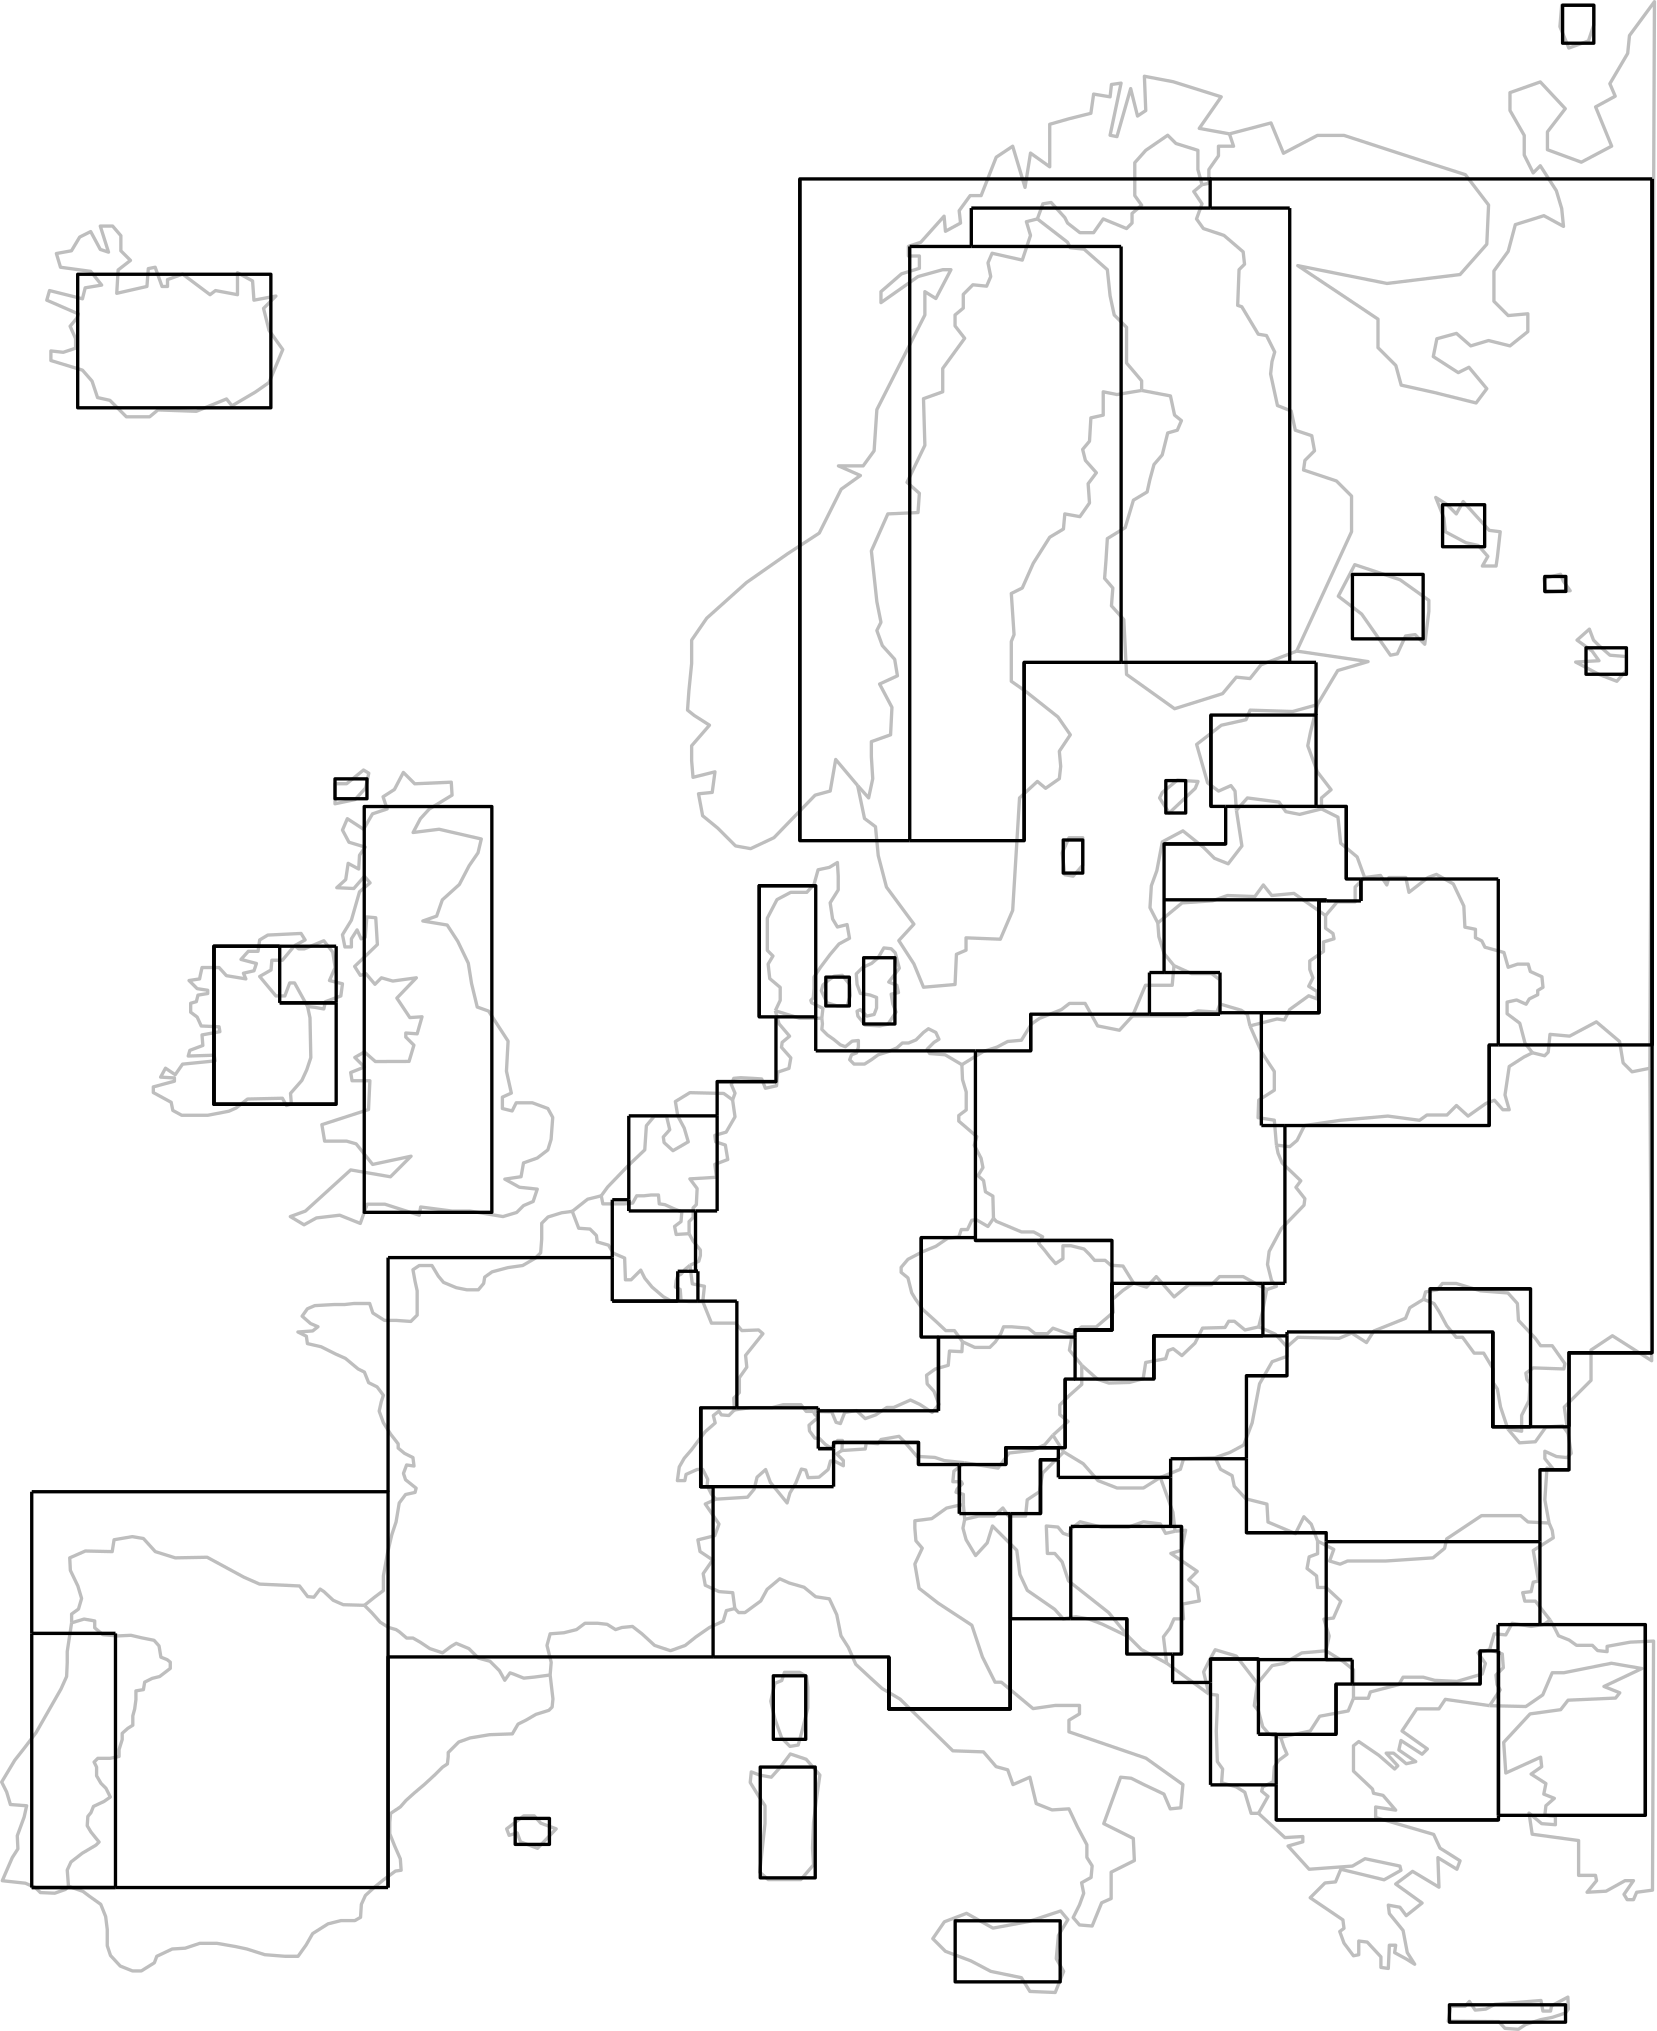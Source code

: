 <?xml version="1.0"?>
<!DOCTYPE ipe SYSTEM "ipe.dtd">
<ipe version="70010" creator="Ipe 7.0.10">
<info created="D:20100909134504" modified="D:20100909150018"/>
<ipestyle name="basic">
<layout paper="595.0 842.0" origin="0 0" frame="595.0 842.0"/>
<symbol name="arrow/arc(spx)">
<path stroke="sym-stroke" fill="sym-stroke" pen="sym-pen">
0 0 m
-1 0.333 l
-1 -0.333 l
h
</path>
</symbol>
<symbol name="arrow/farc(spx)">
<path stroke="sym-stroke" fill="white" pen="sym-pen">
0 0 m
-1 0.333 l
-1 -0.333 l
h
</path>
</symbol>
<symbol name="mark/circle(sx)" transformations="translations">
<path fill="sym-stroke">
0.6 0 0 0.6 0 0 e
0.4 0 0 0.4 0 0 e
</path>
</symbol>
<symbol name="mark/disk(sx)" transformations="translations">
<path fill="sym-stroke">
0.6 0 0 0.6 0 0 e
</path>
</symbol>
<symbol name="mark/fdisk(sfx)" transformations="translations">
<group>
<path fill="sym-stroke" fillrule="eofill">
0.6 0 0 0.6 0 0 e
0.4 0 0 0.4 0 0 e
</path>
<path fill="sym-fill">
0.4 0 0 0.4 0 0 e
</path>
</group>
</symbol>
<symbol name="mark/box(sx)" transformations="translations">
<path fill="sym-stroke" fillrule="eofill">
-0.6 -0.6 m
0.6 -0.6 l
0.6 0.6 l
-0.6 0.6 l
h
-0.4 -0.4 m
0.4 -0.4 l
0.4 0.4 l
-0.4 0.4 l
h
</path>
</symbol>
<symbol name="mark/square(sx)" transformations="translations">
<path fill="sym-stroke">
-0.6 -0.6 m
0.6 -0.6 l
0.6 0.6 l
-0.6 0.6 l
h
</path>
</symbol>
<symbol name="mark/fsquare(sfx)" transformations="translations">
<group>
<path fill="sym-stroke" fillrule="eofill">
-0.6 -0.6 m
0.6 -0.6 l
0.6 0.6 l
-0.6 0.6 l
h
-0.4 -0.4 m
0.4 -0.4 l
0.4 0.4 l
-0.4 0.4 l
h
</path>
<path fill="sym-fill">
-0.4 -0.4 m
0.4 -0.4 l
0.4 0.4 l
-0.4 0.4 l
h
</path>
</group>
</symbol>
<symbol name="mark/cross(sx)" transformations="translations">
<group>
<path fill="sym-stroke">
-0.43 -0.57 m
0.57 0.43 l
0.43 0.57 l
-0.57 -0.43 l
h
</path>
<path fill="sym-stroke">
-0.43 0.57 m
0.57 -0.43 l
0.43 -0.57 l
-0.57 0.43 l
h
</path>
</group>
</symbol>
<symbol name="arrow/fnormal(spx)">
<path stroke="sym-stroke" fill="white" pen="sym-pen">
0 0 m
-1 0.333 l
-1 -0.333 l
h
</path>
</symbol>
<symbol name="arrow/pointed(spx)">
<path stroke="sym-stroke" fill="sym-stroke" pen="sym-pen">
0 0 m
-1 0.333 l
-0.8 0 l
-1 -0.333 l
h
</path>
</symbol>
<symbol name="arrow/fpointed(spx)">
<path stroke="sym-stroke" fill="white" pen="sym-pen">
0 0 m
-1 0.333 l
-0.8 0 l
-1 -0.333 l
h
</path>
</symbol>
<symbol name="arrow/linear(spx)">
<path stroke="sym-stroke" pen="sym-pen">
-1 0.333 m
0 0 l
-1 -0.333 l
</path>
</symbol>
<symbol name="arrow/fdouble(spx)">
<path stroke="sym-stroke" fill="white" pen="sym-pen">
0 0 m
-1 0.333 l
-1 -0.333 l
h
-1 0 m
-2 0.333 l
-2 -0.333 l
h
</path>
</symbol>
<symbol name="arrow/double(spx)">
<path stroke="sym-stroke" fill="sym-stroke" pen="sym-pen">
0 0 m
-1 0.333 l
-1 -0.333 l
h
-1 0 m
-2 0.333 l
-2 -0.333 l
h
</path>
</symbol>
<pen name="heavier" value="0.8"/>
<pen name="fat" value="1.2"/>
<pen name="ultrafat" value="2"/>
<symbolsize name="large" value="5"/>
<symbolsize name="small" value="2"/>
<symbolsize name="tiny" value="1.1"/>
<arrowsize name="large" value="10"/>
<arrowsize name="small" value="5"/>
<arrowsize name="tiny" value="3"/>
<color name="red" value="1 0 0"/>
<color name="green" value="0 1 0"/>
<color name="blue" value="0 0 1"/>
<color name="yellow" value="1 1 0"/>
<color name="orange" value="1 0.647 0"/>
<color name="gold" value="1 0.843 0"/>
<color name="purple" value="0.627 0.125 0.941"/>
<color name="gray" value="0.745"/>
<color name="brown" value="0.647 0.165 0.165"/>
<color name="navy" value="0 0 0.502"/>
<color name="pink" value="1 0.753 0.796"/>
<color name="seagreen" value="0.18 0.545 0.341"/>
<color name="turquoise" value="0.251 0.878 0.816"/>
<color name="violet" value="0.933 0.51 0.933"/>
<color name="darkblue" value="0 0 0.545"/>
<color name="darkcyan" value="0 0.545 0.545"/>
<color name="darkgray" value="0.663"/>
<color name="darkgreen" value="0 0.392 0"/>
<color name="darkmagenta" value="0.545 0 0.545"/>
<color name="darkorange" value="1 0.549 0"/>
<color name="darkred" value="0.545 0 0"/>
<color name="lightblue" value="0.678 0.847 0.902"/>
<color name="lightcyan" value="0.878 1 1"/>
<color name="lightgray" value="0.827"/>
<color name="lightgreen" value="0.565 0.933 0.565"/>
<color name="lightyellow" value="1 1 0.878"/>
<dashstyle name="dashed" value="[4] 0"/>
<dashstyle name="dotted" value="[1 3] 0"/>
<dashstyle name="dash dotted" value="[4 2 1 2] 0"/>
<dashstyle name="dash dot dotted" value="[4 2 1 2 1 2] 0"/>
<textsize name="large" value="\large"/>
<textsize name="Large" value="\Large"/>
<textsize name="LARGE" value="\LARGE"/>
<textsize name="huge" value="\huge"/>
<textsize name="Huge" value="\Huge"/>
<textsize name="small" value="\small"/>
<textsize name="footnote" value="ootnotesize"/>
<textsize name="tiny" value="	iny"/>
<textstyle name="center" begin="\begin{center}" end="\end{center}"/>
<textstyle name="itemize" begin="\begin{itemize}" end="\end{itemize}"/>
<textstyle name="item" begin="\begin{itemize}\item{}" end="\end{itemize}"/>
<gridsize name="4 pts" value="4"/>
<gridsize name="8 pts (~3 mm)" value="8"/>
<gridsize name="16 pts (~6 mm)" value="16"/>
<gridsize name="32 pts (~12 mm)" value="32"/>
<gridsize name="10 pts (~3.5 mm)" value="10"/>
<gridsize name="20 pts (~7 mm)" value="20"/>
<gridsize name="14 pts (~5 mm)" value="14"/>
<gridsize name="28 pts (~10 mm)" value="28"/>
<gridsize name="56 pts (~20 mm)" value="56"/>
<anglesize name="90 deg" value="90"/>
<anglesize name="60 deg" value="60"/>
<anglesize name="45 deg" value="45"/>
<anglesize name="30 deg" value="30"/>
<anglesize name="22.5 deg" value="22.5"/>
<tiling name="falling" angle="-60" step="4" width="1"/>
<tiling name="rising" angle="30" step="4" width="1"/>
</ipestyle>
<page>
<layer name="input"/>
<layer name="output"/>
<view layers="input output" active="input"/>
<path layer="input" stroke="gray" pen="fat">
215.84893429568578 300.0649035291989 m
218.16996175161663 303.2550955443633 l
225.71140205957326 311.0873424713894 l
231.5134281497379 316.59964704180953 l
232.09287118922694 325.3010585280692 l
234.9944267839717 328.7820571623029 l
239.34567507676397 328.7820571623029 l
240.50564625506692 323.8513658300217 l
238.18461879913613 321.2406168543463 l
238.4754254182055 319.2103960174849 l
241.66561743336993 316.3088404227401 l
247.17792200379003 319.50011753722936 l
245.72714420641765 324.4308088695107 l
243.4061167504868 328.7820571623029 l
242.5358670919284 334.00355511365365 l
247.75736504327912 337.19483222814296 l
259.9408602630974 336.9051107083984 l
263.1321373775867 334.58408325246756 l
</path>
<path layer="input" stroke="gray" pen="fat">
263.1321373775867 334.58408325246756 m
264.002387036145 328.4923356425584 l
260.8111099216559 322.9811161714632 l
256.74958314860817 321.8200598938353 l
257.04038976767754 319.50011753722936 l
260.5213884019113 318.3401463589264 l
261.39163806046975 313.1186484075757 l
256.74958314860817 311.3781490904588 l
257.330111287422 306.73609417859717 l
247.75736504327912 306.1566511391081 l
250.36811401895446 302.67565250487434 l
250.0783924992099 296.87362641470963 l
248.91733622158208 295.7136552364066 l
248.91733622158208 292.2326566021729 l
247.46764352353458 290.7818788048005 l
247.46764352353458 286.43063051200824 l
</path>
<path layer="input" stroke="gray" pen="fat">
247.46764352353458 286.43063051200824 m
242.82667371099777 286.1409089922637 l
242.24614557218385 289.0413794876835 l
244.5671730281147 290.7818788048005 l
244.85689454785918 294.26287743903424 l
241.9564240524393 295.42393371666213 l
238.76514693795005 296.87362641470963 l
236.73492610108858 297.16443303377906 l
236.4441194820192 300.35462504894343 l
233.8333705063438 300.35462504894343 l
231.22262153066853 300.0649035291989 l
228.61187255499314 300.0649035291989 l
227.16217985694564 297.4541545535236 l
224.26170936152576 297.16443303377906 l
219.9104610687335 297.16443303377906 l
216.4294624344997 297.16443303377906 l
215.84893429568578 300.0649035291989 l
</path>
<path layer="input" stroke="gray" pen="fat">
215.84893429568578 300.0649035291989 m
210.92475355935377 298.82897539815394 l
205.41353408825856 294.4777271053617 l
</path>
<path layer="input" stroke="gray" pen="fat">
205.41353408825856 294.4777271053617 m
207.73347644486446 288.3859794954525 l
211.79500321791224 288.096257975708 l
214.1149455745182 285.77523051977715 l
214.40575219358757 283.4552881631712 l
218.46619386731047 282.2942318855434 l
220.20669318442734 279.3937613901235 l
224.26821995747505 277.6532620730066 l
224.5579414772196 269.8210151459805 l
226.5892474134059 269.8210151459805 l
230.06916094831482 273.3020137802143 l
231.5199387456872 270.40154328479446 l
234.13068772136253 267.21026617030515 l
238.1922144944103 263.72926753607135 l
240.80296347008564 262.27957483802385 l
244.573683624064 262.27957483802385 l
</path>
<path layer="input" stroke="gray" pen="fat">
244.573683624064 262.27957483802385 m
244.28396210431944 266.3400165117467 l
242.54346278720251 267.21026617030515 l
242.83318430694706 269.531293626236 l
243.41371244576098 271.27179294335286 l
244.573683624064 271.8523210821668 l
246.0244614214363 273.5928203992837 l
247.76496073855324 275.0425130973312 l
</path>
<path layer="input" stroke="gray" pen="fat">
247.76496073855324 275.0425130973312 m
250.95515275371767 276.4932908947036 l
251.5356808925316 278.523511731565 l
251.5356808925316 280.5537325684265 l
248.9249319168562 283.74500968291574 l
247.46764352353458 286.43063051200824 l
</path>
<path layer="input" stroke="gray" pen="fat">
244.573683624064 262.27957483802385 m
247.4741541194838 261.9887682189544 l
249.79518157541472 261.9887682189544 l
252.40593055109 261.9887682189544 l
</path>
<path layer="input" stroke="gray" pen="fat">
252.40593055109 261.9887682189544 m
252.9853735905791 267.50107278937446 l
248.6352103971117 268.371322447933 l
247.76496073855324 275.0425130973312 l
</path>
<path layer="input" stroke="gray" pen="fat">
252.40593055109 261.9887682189544 m
255.52993150743643 254.2129464568224 l
264.23242809302087 254.2129464568224 l
266.4633923049862 251.53492132300414 l
272.4878637567525 251.75845178393064 l
274.05040678458806 250.41943921702148 l
267.8024048718953 242.609979375818 l
268.2483806944234 238.37049631348907 l
265.5703555606052 234.57698907368808 l
265.5703555606052 229.22202390537643 l
263.5629218095663 227.21350505501266 l
263.7853671711679 222.97402199268373 l
</path>
<path layer="input" stroke="gray" pen="fat">
263.7853671711679 222.97402199268373 m
261.7779334201291 220.96550314231996 l
259.0999082863109 221.18903360324651 l
258.2068715419298 222.5269610708308 l
256.199437790891 220.96550314231996 l
256.86894407434556 218.2874780085017 l
253.29788219614622 215.16347705215537 l
250.39741170072634 211.36996981235438 l
248.38889285036268 208.693029777861 l
245.71195281586924 205.56902882151462 l
243.92696442643197 202.44502786516836 l
243.25745814297747 197.5360385193847 l
245.9343981774708 197.5360385193847 l
246.38145909932385 199.76700273135003 l
250.39741170072634 201.5519911207872 l
252.40593055109 201.5519911207872 l
253.29788219614622 199.76700273135003 l
254.19091894052727 197.98201434191282 l
253.96738847960077 195.7510501299475 l
255.52993150743643 192.6270491736011 l
257.0913894359471 190.8420607841639 l
</path>
<path layer="input" stroke="gray" pen="fat">
257.0913894359471 190.8420607841639 m
268.50554923442144 191.55388594128902 l
270.9090442390435 194.47171802590708 l
271.93880349836024 198.7632858558306 l
275.0280812763102 201.50967224711667 l
276.7447084082796 196.8752130305292 l
282.7529033701727 189.49436742265567 l
283.7826626294893 193.0990673799265 l
285.8421811481227 196.53232164386532 l
287.90169966675603 201.6811179404487 l
289.44688110539346 201.3382265537847 l
290.3051946713781 198.5918401624986 l
294.25278601531284 198.7632858558306 l
297.5135094865949 201.50967224711667 l
298.37182305257954 204.5989500250667 l
300.08845018454906 204.42750433173472 l
303.00628226916706 202.8823228930973 l
303.00628226916706 204.77039571839867 l
300.60387236386975 207.17389072302086 l
302.49194518917113 208.3750956756695 l
</path>
<path layer="input" stroke="gray" pen="fat">
302.49194518917113 208.3750956756695 m
302.6633908825031 211.97979563294024 l
300.9467637505336 211.97979563294024 l
298.5432687459115 209.23340924165421 l
296.48375022727816 210.60714498695967 l
294.4242317086448 212.66666350559296 l
292.7076045766754 212.83810919892494 l
290.81953175137403 215.4130498968791 l
290.64808605804217 217.47256841551246 l
292.0207367040226 218.67377336816105 l
293.908809529324 220.21895480679854 l
292.7076045766754 221.42015975944713 l
292.1932674966795 222.4499190187638 l
</path>
<path layer="input" stroke="gray" pen="fat">
292.1932674966795 222.4499190187638 m
289.61832679872543 222.4499190187638 l
287.73025397342406 224.853414023386 l
285.32675896880187 224.853414023386 l
281.37916762486714 224.853414023386 l
277.4315762809324 223.82365476406937 l
274.5137441963144 223.82365476406937 l
269.7078392863949 223.82365476406937 l
263.7853671711679 222.97402199268373 l
</path>
<path layer="input" stroke="gray" pen="fat">
292.1932674966795 222.4499190187638 m
298.81779887510766 222.30451570922912 l
300.3803419029433 218.5110084694282 l
301.941799831454 218.06503264690008 l
303.5043428592895 222.08098524830268 l
307.7438259216186 222.75049153175723 l
310.86782687796494 219.85002103633735 l
314.66133411776593 221.18903360324651 l
318.67728671916836 223.86597363773984 l
321.13178139206025 223.86597363773984 l
327.15625284382645 226.54399877155822 l
330.5037842610993 224.98145574372256 l
334.96679778435475 222.08098524830268 l
337.42129245724664 224.98145574372256 l
335.6363040678094 229.66799972790454 l
333.18180939491765 232.34493976239787 l
332.9582789339911 235.46894071874425 l
336.08227989033753 237.70099003003446 l
340.76773877519463 239.04000259694362 l
341.2147996970475 244.17143730432872 l
345.67672812097817 243.94899194272716 l
345.9002585819046 247.51896872160165 l
</path>
<path layer="input" stroke="gray" pen="fat">
345.9002585819046 247.51896872160165 m
342.99978808648484 251.53492132300414 l
339.8757871301384 251.53492132300414 l
336.305810351264 254.88245274027702 l
331.619266367082 259.12193580260606 l
328.94232633258855 262.9154430424069 l
327.60331376567945 265.1464072543723 l
326.26430119877034 270.5024575220088 l
323.80980652587857 272.50989127304763 l
323.80980652587857 274.29487966248485 l
326.26430119877034 277.1964352572296 l
331.3968210054803 279.87337529172305 l
336.305810351264 281.88189414208676 l
340.54529341359296 284.78236463750665 l
344.5612460149955 285.2294255593596 l
345.4542827593766 287.90636559385297 l
347.68524697134194 287.90636559385297 l
349.2477899991775 291.25389701112584 l
350.80924792768826 291.47634237272746 l
355.04873099001725 289.0218476998356 l
357.057249840381 291.9234032945804 l
</path>
<path layer="input" stroke="gray" pen="fat">
357.057249840381 291.9234032945804 m
356.83371937945446 299.9563935967103 l
354.15677934496114 301.51785152522115 l
353.4872730615066 305.5348892259485 l
351.4787542111428 307.31987761538574 l
353.26374260058003 310.2203481108056 l
352.5942363171255 313.56787952807844 l
350.1397416442337 318.25333841293553 l
351.0327783886147 321.3773393692819 l
344.5612460149955 326.95583499852006 l
344.5612460149955 328.9643538488838 l
347.2392711488138 330.97178759992266 l
347.2392711488138 337.44331997354186 l
345.9002585819046 341.90633349679734 l
345.67672812097817 347.26129866510905 l
</path>
<path layer="input" stroke="gray" pen="fat">
345.67672812097817 347.26129866510905 m
339.65225666921197 350.83127544398343 l
334.07376103997376 351.2772512665115 l
333.18180939491765 352.83979429434714 l
335.6363040678094 355.2942889672389 l
337.42129245724664 356.40977107322163 l
336.305810351264 358.8642657461134 l
333.62778521744576 360.2032783130225 l
331.84279682800843 358.8642657461134 l
329.1647716941902 356.1862406122951 l
326.4878316596968 355.0707585063125 l
324.2557823484067 355.0707585063125 l
322.2472634980429 353.2857701168752 l
319.1243476410215 351.9467575499661 l
315.55328576282204 350.83127544398343 l
313.0987910899303 349.0462870545462 l
310.6442964170385 347.4848291260355 l
306.8507891772375 347.4848291260355 l
305.28933124872685 349.0462870545462 l
305.9588375321814 350.83127544398343 l
307.7438259216186 351.500781727438 l
308.4133322050732 353.50930057780175 l
308.4133322050732 355.9637952506935 l
306.18236799310785 355.740264789767 l
303.7278733202161 353.7317459394033 l
301.941799831454 354.40125222285786 l
299.4873051585622 356.40977107322163 l
297.2563409465969 357.9723141010572 l
295.2478220962332 359.979747852096 l
295.47135255715966 361.9882667024598 l
295.2478220962332 363.99678555282344 l
</path>
<path layer="input" stroke="gray" pen="fat">
295.2478220962332 363.99678555282344 m
287.21483179410325 363.99678555282344 l
278.5123352085187 366.6737255873169 l
</path>
<path layer="input" stroke="gray" pen="fat">
278.5123352085187 366.6737255873169 m
279.8513477754278 361.9882667024598 l
283.6448550152288 357.52525317920424 l
280.9668298814105 355.2942889672389 l
280.74438451980893 353.50930057780175 l
284.0908308377569 349.7157933380008 l
283.42132455430226 345.92228609819983 l
279.4053719528997 344.5832735312907 l
278.9593961303717 339.67428418550713 l
274.9423584296443 338.7823325404509 l
273.60334586273507 342.1287788583989 l
270.2568995447871 342.3523093193254 l
266.0174164824582 342.57583978025184 l
263.5629218095663 342.3523093193254 l
262.6698850651853 340.12134510736007 l
264.00889763209443 336.99734415101375 l
263.1321373775867 334.58408325246756 l
</path>
<path layer="input" stroke="gray" pen="fat">
278.5123352085187 366.6737255873169 m
280.2756216114582 370.43359474804635 l
280.2756216114582 375.07564965990804 l
276.50490145747995 378.2658416750724 l
275.92437331866597 383.4873396264231 l
277.6648726357829 386.38889522116784 l
275.6346517989215 388.41911605802926 l
275.6346517989215 400.02208313903367 l
279.1156504331552 406.6943588877568 l
284.0463417654365 409.3040227641073 l
289.84836785560117 409.3040227641073 l
292.45911683127656 412.20557835885205 l
293.908809529324 417.4270763102027 l
297.97033630237183 418.2973259687612 l
300.8708067977917 420.037825285878 l
301.161613416861 415.10604885427193 l
301.161613416861 410.17427242266575 l
298.2600578221163 405.53330261012894 l
299.1303074806747 399.7323616192892 l
300.8708067977917 396.8308060245443 l
304.35180543202546 397.7010556831029 l
305.2220550905839 392.7703643508216 l
301.4513349366056 390.7390584146353 l
298.2600578221163 386.96833826065694 l
294.77905918788247 382.3273684481201 l
292.45911683127656 378.84636981388627 l
292.45911683127656 374.78484304083855 l
292.1683102122072 371.3038444066048 l
291.2980605536487 370.43359474804635 l
291.5888671727181 369.5633450894879 l
295.64930884644093 367.53312425262646 l
295.2478220962332 363.99678555282344 l
</path>
<path layer="input" stroke="gray" pen="fat">
305.5128617096533 372.1740940651633 m
305.2220550905839 376.235620838211 l
302.61130611490864 379.42689795270024 l
299.71083561948865 379.1360913336309 l
297.68061478262723 377.6863986355833 l
295.64930884644093 375.9458993184665 l
295.06986580695195 373.9145933822801 l
297.10008664381337 369.5633450894879 l
300.8708067977917 368.4033739111849 l
304.35180543202546 368.4033739111849 l
h
</path>
<path layer="input" stroke="gray" pen="fat">
314.0862314755765 365.3368832190574 m
311.4559507120531 364.752014682944 l
309.1175616669241 367.09040372807306 l
307.94890969402206 366.50553519195955 l
308.2408014124163 364.752014682944 l
310.8710821759397 361.53686538330714 l
316.13164370298625 361.244973664913 l
319.0538161849039 361.82984220102645 l
321.9770737661463 366.21364347356524 l
320.8073366939194 369.1358159554829 l
320.2235532571308 372.6428569735139 l
322.85383402065406 373.2266404103024 l
322.26896548454056 375.8569211738258 l
319.34679300262303 377.0266582460527 l
321.3922052300328 379.6569390095761 l
323.1457257390483 381.9942429553801 l
321.68409694842717 387.5477813001459 l
320.2235532571308 389.0083249914423 l
317.5932724936075 389.30130180916143 l
315.54786026619763 385.7942607911304 l
313.2094712210687 383.74776346439575 l
309.99432192143183 382.28721977309937 l
307.6570179756277 379.94883072797035 l
307.94890969402206 376.14989799154495 l
309.1175616669241 372.93474869190817 l
312.6246026849552 372.3498801557948 l
314.9629917300841 371.473119901287 l
314.9629917300841 367.67418716486156 l
h
</path>
<path layer="input" stroke="gray" pen="fat">
257.0913894359471 190.8420607841639 m
253.30005239479598 189.1048167650216 l
258.23942452167637 181.88673605588093 l
256.71920036751123 177.7069334564207 l
250.64047394950077 176.18779440158045 l
251.40112857624572 172.00799180212022 l
255.95963084009125 168.9686285931149 l
252.54048286737586 164.0303415655594 l
253.30005239479598 159.85053896609912 l
258.23942452167637 157.57074528451398 l
263.1787966485567 157.1909605208039 l
263.93836617597685 151.49201886650343 l
</path>
<path layer="input" stroke="gray" pen="fat">
263.93836617597685 151.49201886650343 m
260.8990029669716 150.7324493390833 l
259.7585635765166 146.93351660265796 l
254.820276548961 144.6537229210728 l
249.88090442208065 141.23457494835748 l
246.0819716856553 138.1952117393522 l
240.76281479506488 136.29520282147712 l
235.0638731407644 138.1952117393522 l
230.505370876919 142.3739292394876 l
227.08513780487877 145.03350768478282 l
223.28620506845337 144.6537229210728 l
221.00641138686822 143.8941533936527 l
217.96704817786295 145.79307721220295 l
214.5479002051476 146.17394707523783 l
209.98939794130214 146.17394707523783 l
206.95003473229693 143.8941533936527 l
202.39044736912658 142.75371400319767 l
197.45107524224616 142.3739292394876 l
196.31172095111603 138.1952117393522 l
197.83086000595623 132.1164853213417 l
197.45107524224616 127.5568979581713 l
</path>
<path layer="input" stroke="gray" pen="fat">
197.45107524224616 127.5568979581713 m
191.75213358794574 126.79732843075124 l
187.95320085152034 126.41754366704117 l
184.15426811509494 127.93668272188137 l
183.0149138239648 128.31646748559143 l
181.11490490608966 125.6579741396211 l
179.21489598821458 129.07712211233638 l
175.79574801549924 132.49627008505172 l
171.61703051536384 133.63562437618185 l
168.1978825426485 137.05477234889713 l
163.6382951794782 138.95478126677227 l
161.73828626160306 137.81542697564214 l
158.6989230525978 135.535633294057 l
154.14042078875235 137.05477234889713 l
150.721272816037 139.33456603048234 l
148.0616943707418 140.8547901846474 l
145.78190068915666 140.8547901846474 l
143.12232224386142 143.13349876690768 l
141.98296795273126 143.8941533936527 l
139.32338950743605 144.6537229210728 l
136.28402629843075 146.5537318389479 l
133.2446630894255 149.97287981166323 l
130.5850846441303 152.6324582569584 l
</path>
<path layer="input" stroke="gray" pen="fat">
130.5850846441303 152.6324582569584 m
134.3840173805557 155.67182146596372 l
137.42338058956094 157.95053004822398 l
137.42338058956094 163.2696869388144 l
138.943604743726 171.62820703841015 l
140.46274379856618 178.0867182201307 l
141.98296795273126 182.64630558330106 l
143.12232224386142 189.48460152873173 l
145.4021159254466 192.52396473773695 l
148.8212638981619 193.28353426515702 l
149.20104866187197 194.80375841932215 l
145.4021159254466 197.84312162832737 l
144.6425463980265 200.12291530991257 l
145.78190068915666 203.16227851891784 l
148.44147913445184 202.78249375520778 l
148.0616943707418 205.82185696421305 l
145.02233116173656 207.34099601905325 l
142.74253748015136 209.24100493692833 l
142.74253748015136 210.76014399176853 l
140.08295903485612 214.17929196448387 l
137.42338058956094 218.3590945639442 l
135.9042415347207 222.53781206407962 l
136.66381106214084 225.9569600367949 l
137.42338058956094 228.2367537183801 l
135.14358690797573 231.27611692738537 l
132.1042236989705 232.79634108155045 l
130.5850846441303 236.59527381797574 l
128.30529096254514 237.73462810910593 l
123.74678869869967 241.5346459448562 l
120.32655562665946 243.0537849996963 l
115.00848383539389 245.71336344499161 l
110.0691117085135 246.8527177361217 l
109.68932694480347 249.5122961814169 l
106.64996373579822 251.03252033558198 l
111.96912062638864 251.41230509929198 l
113.86804444493887 252.93252925345712 l
111.20846599964366 254.0718835445873 l
108.16910279063839 256.7314619898825 l
110.0691117085135 259.3910404351777 l
112.72869015380874 260.53039472630786 l
119.56698609923936 260.9101794900179 l
123.36591883566476 260.9101794900179 l
126.78615190770492 261.28996425372793 l
132.48400846268055 261.28996425372793 l
133.62444785313556 257.87081628101265 l
137.80316535327097 255.21123783571738 l
141.98296795273126 255.21123783571738 l
147.30103974399682 254.83145307200732 l
149.580833425582 257.1112467535925 l
149.580833425582 260.53039472630786 l
149.580833425582 265.8495516168982 l
148.8212638981619 269.2686995896136 l
148.0616943707418 273.447417089749 l
150.34040295300207 274.9676412439141 l
154.89999031617242 274.9676412439141 l
157.1797839977576 271.16870850748876 l
159.07870781630785 268.8889148259036 l
163.6382951794782 266.9889059080284 l
167.43722791590355 266.2293363806083 l
171.61703051536384 266.2293363806083 l
173.5159543339141 268.50913006219355 l
173.89573909762416 270.7889237437787 l
176.5553175429193 272.68784756232895 l
182.25425919721985 274.208071716494 l
187.57341608781027 274.9676412439141 l
192.13300345098062 277.62721968920937 l
194.03192726953088 279.52614350775957 l
194.4117120332409 284.4655156346399 l
194.4117120332409 290.1644572889404 l
196.69150571482604 292.4442509705256 l
201.63087784170645 293.96339002536575 l
205.41353408825856 294.4777271053617 l
</path>
<path layer="input" stroke="gray" pen="fat">
130.5850846441303 152.6324582569584 m
122.96877248275652 152.85707381720982 l
119.37166822075991 154.4315529376192 l
115.99917951901472 157.57834097978815 l
114.65040105818156 158.4778883201185 l
112.40207525701811 155.55463073887603 l
110.15483455517949 155.7803313984523 l
107.23157697393702 159.60205122070028 l
92.84424502527551 160.27589790145436 l
87.22451562169172 162.74883926286918 l
73.96080402394952 169.9430477868624 l
62.49575306713811 169.71734712728613 l
55.30208709280737 171.96567292844964 l
51.0307021103267 176.68694009102802 l
46.984258217894876 177.3607867717821 l
40.464872964048226 176.2377089705252 l
39.790483733631646 171.96567292844964 l
30.12387639788608 172.19028848870101 l
24.503712954572265 169.71734712728613 l
24.728545534688635 165.22178062428407 l
27.426210966287343 159.60205122070028 l
28.775097937052948 155.10539961837333 l
27.6510435464037 151.28367979612528 l
25.178210694921333 149.48567021478948 l
25.178210694921333 146.33779707329563 l
</path>
<path layer="input" stroke="gray" pen="fat">
25.178210694921333 146.33779707329563 m
23.604491144039386 135.99680050713346 l
23.604491144039386 131.95046512463415 l
23.379767073855504 127.00458240180444 l
21.356490872673348 122.50901589880237 l
12.364272767344318 106.77290548930776 l
8.092996294796151 101.15209098639906 l
4.720941632780878 96.88114004364834 l
0.0 89.01308483890102 l
1.7984436210658288 85.41598057690445 l
3.147330591831434 80.92041407390238 l
8.992218105329044 80.47009785407474 l
8.092996294796151 76.4237624715754 l
5.6201634433137855 69.67987016740986 l
5.8449960234301415 64.9586030048315 l
3.8217198222479567 61.81181496266257 l
1.5736110409494728 56.64131667958145 l
0.2248325801163702 53.493443538087604 l
8.54255294509636 52.59498129708214 l
12.139440187227962 51.02050217667275 l
13.937883808293776 49.22249259533692 l
19.108490601307338 48.99787703508554 l
22.930101913622835 50.34665549591867 l
24.054156304272084 51.47081839650042 l
</path>
<path layer="input" stroke="gray" pen="fat">
24.054156304272084 51.47081839650042 m
23.604491144039386 57.31516336033559 l
24.95337811480499 60.237335842253174 l
28.999822007236787 63.38520898374705 l
33.945596220134036 66.30738146566463 l
35.06954210085078 67.43154436624638 l
33.945596220134036 68.78032282707949 l
32.14715259906822 71.02864862824296 l
30.7982656283026 73.27697442940647 l
31.023098208418958 76.64837803182681 l
32.14715259906822 77.99715649265991 l
33.04637440960113 80.24548229382336 l
36.8679857219166 82.04349187515922 l
39.116094503215095 83.61797099556861 l
37.542483462265636 86.76475903773755 l
35.74403984119982 88.56276861907344 l
34.170320290317875 91.26141064006453 l
34.170320290317875 94.40819868223349 l
33.271098479784996 96.20620826356932 l
34.61998545055056 97.55498672440243 l
39.116094503215095 97.55498672440243 l
42.26331658511401 98.22991850448145 l
42.26331658511401 100.70285986589627 l
43.387370975763275 104.29996412789288 l
43.387370975763275 106.5472048297315 l
45.41064717694542 108.34629951039221 l
47.20909079801123 109.47046241097397 l
47.20909079801123 112.84186601339431 l
47.88348002842778 115.31480737480916 l
48.33303667872801 118.68729607655439 l
48.33303667872801 121.83408411872335 l
51.0307021103267 122.284400338551 l
51.480367270559384 124.9819572602172 l
54.178032702158106 126.3307357210503 l
56.87569813375683 127.00458240180444 l
60.697309446072296 129.9278399830469 l
60.697309446072296 132.17508068488553 l
59.57336356535552 133.07462802521587 l
57.32525478405705 133.97417536554622 l
56.65086555364047 138.02051074804558 l
54.852421932574686 140.04313588963282 l
50.35631287991015 140.94268322996317 l
46.53459305766219 141.84223057029357 l
41.81375993481382 141.6176150100422 l
36.4184290716164 142.0668461305449 l
33.495931059901324 144.53978749195977 l
33.495931059901324 147.01272885337465 l
29.674319747585827 147.68657553412874 l
25.178210694921333 146.33779707329563 l
</path>
<path layer="input" stroke="gray" pen="fat">
24.054156304272084 51.47081839650042 m
29.247116143378292 49.660872722590796 l
31.58507114877733 47.90735221357525 l
35.676546663191914 44.98517973165767 l
37.43006717220746 40.60137845911885 l
38.01450166859098 35.92568546818575 l
38.01450166859098 30.08025540502561 l
39.183479171290514 26.57321438699455 l
42.690411679389086 22.77428165056918 l
47.074212951927905 21.020761141553635 l
50.28881970190224 21.020761141553635 l
54.964838222632864 23.942933623471248 l
55.84159847714062 26.281322668600268 l
61.394268742446485 28.91160343212357 l
66.07017875324459 29.203495150517853 l
71.33063177035874 30.957015659533397 l
77.46784504198058 30.957015659533397 l
84.18949280998598 29.7883636866313 l
88.28140236413051 28.91160343212357 l
94.71061586407919 26.865106105388833 l
102.01658961853562 26.281322668600268 l
106.69228260946878 26.281322668600268 l
109.61445509138633 30.37214712341992 l
111.95284413651535 34.464056677564486 l
117.50529738195624 37.971097695595546 l
122.18099037288937 39.139749668497615 l
127.14966018154172 39.139749668497615 l
129.19507240895152 40.308401641399655 l
129.48804922667068 44.98517973165767 l
130.94859291796706 48.199243931969534 l
134.16374221760384 51.12250151321203 l
137.3778064179157 53.75169717741048 l
141.76160769045453 56.96684647704723 l
143.8081050171893 57.25873819544151 l
143.51512819947007 61.350647749586045 l
141.46971597206027 66.02634074051917 l
139.71619546304473 70.41014201305799 l
139.71619546304473 74.50205156720256 l
140.00808718143904 77.71611576751442 l
143.51512819947007 80.05450481264344 l
145.5616255262048 82.39289385777246 l
148.48379800812242 85.02208952197088 l
152.28273074454776 88.23723882160766 l
156.0816634809731 91.7442798396387 l
158.71194424449644 94.37456060316202 l
160.46546475351195 95.5432125760641 l
160.75844157123115 98.1734933395874 l
160.75844157123115 99.63512213020866 l
164.5573743076565 103.434054866634 l
168.6481987624762 104.8956836572552 l
175.66228079853832 106.06433563015727 l
183.8450148075025 106.35622734855156 l
185.89151213423722 109.86326836658264 l
188.8136846161548 111.3248971572039 l
192.3207256341859 113.3703093846137 l
196.996418625119 114.83193817523497 l
198.16615569734594 116.00059014813701 l
198.45804741574025 118.92276263005465 l
197.45107524224616 127.5568979581713 l
</path>
<path layer="input" stroke="gray" pen="fat">
199.62669938864227 72.16366252207357 m
194.0742461432014 74.20907474948336 l
191.7358570980724 76.8393555130067 l
187.936924361647 76.8393555130067 l
181.79960258009268 72.16366252207357 l
182.67636283460044 69.82527347694455 l
185.59853531651802 70.70203373145233 l
186.76827238874498 67.48796953114041 l
192.90559417029934 65.14958048601142 l
h
</path>
<path layer="input" stroke="gray" pen="fat">
290.2162165267375 115.67614544999611 m
290.2162165267375 123.08411854099182 l
289.7224963339145 127.03605028222609 l
287.25281027047424 128.5172108606953 l
281.81971795077084 128.5172108606953 l
280.8322775651246 125.55380460443206 l
278.3625915016845 124.5663642187859 l
276.88143092321536 118.14583151343635 l
278.3625915016845 111.72421370876188 l
280.8322775651246 104.80996081058927 l
283.7956838213879 101.84655455432596 l
286.7590900776512 102.34027474714907 l
288.24025065612034 107.77336706685253 l
h
</path>
<path layer="input" stroke="gray" pen="fat">
346.2225330813958 188.778201868231 m
346.2225330813958 192.5771346046564 l
343.5629546361006 193.33778923140136 l
343.94273939981065 194.4771435225315 l
345.84274831768573 196.37715244040658 l
345.46296355397567 197.1367219678267 l
342.4236003449704 197.1367219678267 l
342.80338510868046 200.93565470425204 l
346.60231784510586 203.97501791325737 l
</path>
<path layer="input" stroke="gray" pen="fat">
346.60231784510586 203.97501791325737 m
339.3842371359651 204.73458744067744 l
335.964004063925 205.87502683113252 l
329.5054928822043 206.25481159484252 l
324.9469906183589 211.57396848543289 l
323.0469817004838 213.47289230398314 l
316.5884705187631 212.33353801285313 l
315.4480311283081 210.81439895801287 l
311.26931362817277 211.19418372172294 l
310.8895288644627 208.91439004013773 l
302.49194518917113 208.3750956756695 l
</path>
<path layer="input" stroke="gray" pen="fat">
280.49589677440997 94.55685728974285 m
277.07674880169475 90.75792455331751 l
272.8969462022344 91.51749408073758 l
269.85758299322913 92.65793347119259 l
269.47779822951907 88.85791563544237 l
272.51716143852434 83.91962860788686 l
274.7969551201096 80.50048063517153 l
274.7969551201096 74.04088435412606 l
272.8969462022344 56.56535972683946 l
275.9363094112397 53.90578128154428 l
281.63525106554016 53.90578128154428 l
287.7139774835507 53.90578128154428 l
292.2735648467211 59.22385307280979 l
291.89378008301105 65.3025794908203 l
292.2735648467211 74.42175421716101 l
293.4129191378512 83.53984384417683 l
294.55227342898127 91.51749408073758 l
289.6139864014259 97.21643573503806 l
283.9150447471253 99.1164446529132 l
h
</path>
<path layer="input" stroke="gray" pen="fat">
346.60231784510586 203.97501791325737 m
358.7044306155577 202.02726462508724 l
362.6552772574671 207.4603569447907 l
371.0517758334338 208.4477973304368 l
375.4974277674911 210.42376320105393 l
378.4608340237544 213.88088965014026 l
</path>
<path layer="input" stroke="gray" pen="fat">
378.4608340237544 213.88088965014026 m
383.8939263434578 218.8191766776958 l
380.9305200871945 221.28886274113603 l
380.9305200871945 224.74598919022225 l
384.38764653628084 228.20420073863352 l
388.8322133710134 232.1550473805429 l
388.8322133710134 239.0693002787155 l
</path>
<path layer="input" stroke="gray" pen="fat">
388.8322133710134 239.0693002787155 m
384.38764653628084 244.50239259841896 l
385.37508692192705 249.93548491812243 l
</path>
<path layer="input" stroke="gray" pen="fat">
385.37508692192705 249.93548491812243 m
378.4608340237544 252.4051709815626 l
376.4848681531372 250.42920511094547 l
372.0403013184048 250.42920511094547 l
369.57061525496454 252.4051709815626 l
363.6438027424381 252.8988911743856 l
360.6803964861748 252.8988911743856 l
359.6918710012038 250.42920511094547 l
357.71699022991163 247.46579885468213 l
355.74102435929444 245.48983298406512 l
353.2713382958543 245.48983298406512 l
350.30793203959104 245.48983298406512 l
345.9002585819046 247.51896872160165 l
</path>
<path layer="input" stroke="gray" pen="fat">
385.37508692192705 249.93548491812243 m
388.77687330544416 252.85331700274043 l
394.0374348324907 252.85331700274043 l
400.1747566140451 258.1138785297871 l
399.88286489565075 262.7895715207202 l
403.68179763207627 266.004720820357 l
407.48073036850155 268.63500158388024 l
</path>
<path layer="input" stroke="gray" pen="fat">
407.48073036850155 268.63500158388024 m
403.68179763207627 274.77232336543466 l
399.29799635953736 275.0642150838289 l
397.2525841321275 276.8177355928445 l
393.4525662963773 276.8177355928445 l
391.6990457873618 278.86314782025426 l
389.6536335599519 280.90964514698896 l
384.97794056901876 282.0782971198911 l
382.05468298777635 282.0782971198911 l
382.05468298777635 277.4026041289579 l
379.4244022242531 275.64908361994236 l
377.3789899968432 277.9863875657465 l
375.3335777694333 280.6166683292699 l
373.28816554202353 282.9550573743988 l
374.7487092333199 285.29344641952787 l
371.5346450330079 287.0469669285434 l
367.1508437604691 287.0469669285434 l
358.0902643976723 290.8458996649687 l
357.057249840381 291.9234032945804 l
</path>
<path layer="input" stroke="gray" pen="fat">
346.2225330813958 188.778201868231 m
346.6934661883962 183.59034199595175 l
</path>
<path layer="input" stroke="gray" pen="fat">
346.6934661883962 183.59034199595175 m
351.6610508977236 184.75899396885382 l
357.2135041431645 184.75899396885382 l
360.4286534428013 187.68225155009628 l
362.4740656702112 184.75899396885382 l
368.6113874517655 184.75899396885382 l
369.196255987879 190.60442403201387 l
373.5800572604179 193.5265965139315 l
374.7487092333199 200.24878683159932 l
382.3476598054955 207.84665230445 l
</path>
<path layer="input" stroke="gray" pen="fat">
382.3476598054955 207.84665230445 m
378.4608340237544 213.88088965014026 l
</path>
<path layer="input" stroke="gray" pen="fat">
407.48073036850155 268.63500158388024 m
412.1575084587596 267.17337279325903 l
415.6645494767906 270.9723055296844 l
422.0937629767393 263.66633177522795 l
427.35432450378585 268.0501330477668 l
435.53705851275004 268.0501330477668 l
438.4592309946677 270.9723055296844 l
446.9349418213511 270.9723055296844 l
455.40956754870956 266.2966125387513 l
</path>
<path layer="input" stroke="gray" pen="fat">
455.40956754870956 266.2966125387513 m
458.9166085667406 267.4652645116534 l
457.1630880577251 269.51176183838805 l
455.7014592671038 275.3561068022232 l
456.2863278032173 280.03179979315627 l
460.6701290757561 288.21561890144545 l
468.8528630847204 296.69024462880395 l
469.14475480311467 299.028633673933 l
465.93069060280277 303.1194581287526 l
467.6842111118183 305.4578471738816 l
460.96202079415036 311.88706067383026 l
459.5014771028541 315.3941016918613 l
458.9166085667406 318.31627417377894 l
</path>
<path layer="input" stroke="gray" pen="fat">
458.9166085667406 318.31627417377894 m
458.15269864202105 327.2911306899097 l
452.3072685788609 328.1895929309153 l
452.5318841391123 334.4842541145781 l
458.15269864202105 338.0813583765747 l
458.15269864202105 344.8252506807402 l
456.35360396136014 347.52280760240643 l
453.4314314794426 352.0194592047335 l
449.38509609694324 361.23629287031383 l
</path>
<path layer="input" stroke="gray" pen="fat">
449.38509609694324 361.23629287031383 m
448.48554875661296 365.28262825281314 l
446.2372229554495 366.8560222738977 l
438.5937833109534 369.1043480750612 l
</path>
<path layer="input" stroke="gray" pen="fat">
438.5937833109534 369.1043480750612 m
437.4707055096967 366.18217559314354 l
430.72572810620625 366.63140671364636 l
426.2301616032041 364.83339713231044 l
407.12156249196437 364.83339713231044 l
</path>
<path layer="input" stroke="gray" pen="fat">
407.12156249196437 364.83339713231044 m
402.40029532938604 359.66289884922935 l
394.53224012463863 361.23629287031383 l
390.0366736216366 369.32896363531256 l
384.4158591187279 369.32896363531256 l
381.49368663681037 367.08063783414906 l
373.62563143206296 363.93384979198004 l
370.70345895014543 361.91013955106797 l
367.1063546881488 356.0657945872328 l
362.1604719653192 355.6165634667301 l
358.33875214307113 353.5928532258179 l
353.39286942024137 352.0194592047335 l
345.67672812097817 347.26129866510905 l
</path>
<path layer="input" stroke="gray" pen="fat">
455.40956754870956 266.2966125387513 m
453.88066259994537 258.27555832919506 l
452.5318841391123 252.88044448586254 l
</path>
<path layer="input" stroke="gray" pen="fat">
452.5318841391123 252.88044448586254 m
447.58600141628256 251.75628158528087 l
443.7642815940345 254.9030696274499 l
441.7416564524473 254.9030696274499 l
440.3928779916142 252.65582892561122 l
432.3002072266156 252.43012826603496 l
429.6015652056244 247.0350144227025 l
424.88138314237096 242.53944791970048 l
421.7335100008771 245.0123892811153 l
419.9355004195413 244.33745750103628 l
419.0359530792109 241.4152850191187 l
411.8428296545427 240.06650655828565 l
410.9432823142123 234.22107649512554 l
405.99739959138253 232.87229803429244 l
398.578575507138 232.64768247404106 l
394.53224012463863 233.99646093487422 l
388.8322133710134 239.0693002787155 l
</path>
<path layer="input" stroke="gray" pen="fat">
346.6934661883962 183.59034199595175 m
346.058683083338 180.43161786120902 l
347.1980373744681 176.25181526174873 l
350.6171853471835 170.55287360744825 l
354.79698794664375 175.1124609706186 l
356.69591176519396 181.1911873886291 l
365.4342166284998 172.4528825253234 l
366.5746560189548 163.71457766201763 l
369.23423446425 158.01563600771715 l
379.1118936186858 151.17734006228653 l
382.1512568276912 147.7581920895712 l
386.7097590915366 148.51776161699127 l
391.2693464547069 147.7581920895712 l
396.2087185815873 145.85818317169606 l
405.70659297231316 141.29859580852576 l
</path>
<path layer="input" stroke="gray" pen="fat">
405.70659297231316 141.29859580852576 m
398.48742716384754 150.03690067183146 l
384.0512657455662 161.43478398043248 l
381.77147206398104 168.2730799258631 l
379.1118936186858 171.31244313486837 l
376.45231517339073 171.31244313486837 l
376.07253040968067 181.1911873886291 l
380.251247909816 180.81140262491914 l
382.1512568276912 178.53160894333394 l
384.43105050927636 177.77203941591387 l
384.8108352729863 180.05074799817407 l
388.22998324570165 182.71032644346934 l
395.8289338178772 180.81140262491914 l
405.70659297231316 180.81140262491914 l
411.0257498629036 182.71032644346934 l
417.1044762809141 181.95075691604927 l
419.00340009946433 178.53160894333394 l
422.42254807217967 179.291178470754 l
</path>
<path layer="input" stroke="gray" pen="fat">
422.42254807217967 179.291178470754 m
421.66297854475954 186.12947441618468 l
417.1044762809141 198.66779711524066 l
</path>
<path layer="input" stroke="gray" pen="fat">
417.1044762809141 198.66779711524066 m
411.0257498629036 194.86777927949043 l
401.52679037285293 194.86777927949043 l
394.68849442742226 197.5273577247856 l
389.36933753683184 203.60608414279613 l
382.3476598054955 207.84665230445 l
</path>
<path layer="input" stroke="gray" pen="fat">
405.70659297231316 141.29859580852576 m
410.2650952361587 136.74009354468024 l
419.3831848631744 131.80072141779993 l
</path>
<path layer="input" stroke="gray" pen="fat">
419.3831848631744 131.80072141779993 m
418.2438305720443 141.29859580852576 l
420.52362425362946 144.33795901753103 l
422.0427633084696 147.7581920895712 l
425.4629963805098 147.7581920895712 l
425.0821265174749 153.07626388083673 l
431.1608529354854 154.21670327129175 l
430.4012834080653 159.15499029884728 l
427.36192019906 161.8145687441425 l
430.4012834080653 164.85393195314776 l
420.9034090173394 171.31244313486837 l
424.7023417537649 172.4528825253234 l
426.22256590792995 179.67096323446407 l
422.42254807217967 179.291178470754 l
</path>
<path layer="input" stroke="gray" pen="fat">
417.1044762809141 198.66779711524066 m
424.3453440758775 201.60950138500618 l
425.4846983670076 205.40951922075647 l
436.88258167560855 205.78930398446653 l
</path>
<path layer="input" stroke="gray" pen="fat">
436.88258167560855 205.78930398446653 m
442.20173856619886 207.6882278030168 l
447.14002559375444 210.34780624831194 l
450.1793888027597 218.32654158419757 l
452.8389672480549 232.3840033380938 l
457.39855461122534 240.36165357465455 l
462.7166264024909 242.26166249252964 l
462.7166264024909 245.68081046524497 l
</path>
<path layer="input" stroke="gray" pen="fat">
462.7166264024909 245.68081046524497 m
458.5379089023554 250.23931272909044 l
452.5318841391123 252.88044448586254 l
</path>
<path layer="input" stroke="gray" pen="fat">
419.3831848631744 131.80072141779993 m
434.6027879940234 120.68713413231899 l
</path>
<path layer="input" stroke="gray" pen="fat">
434.6027879940234 120.68713413231899 m
432.7027790761483 128.66586946820468 l
434.6027879940234 132.46480220463002 l
436.88258167560855 136.64351970476542 l
444.48044714845923 134.36372602318028 l
452.0793977206348 124.48606686874439 l
</path>
<path layer="input" stroke="gray" pen="fat">
452.0793977206348 124.48606686874439 m
457.39855461122534 130.94457805046494 l
461.5772721113607 131.70523267720995 l
468.0357832930813 135.5041654136353 l
476.77408815638705 136.26373494105542 l
</path>
<path layer="input" stroke="gray" pen="fat">
476.77408815638705 136.26373494105542 m
477.9134424475171 141.58289183164584 l
476.0145186289669 147.66161824965639 l
479.43366660168226 148.0414030133664 l
482.0932450469775 154.12012943137694 l
476.77408815638705 159.05950155825735 l
473.73472494738166 159.05950155825735 l
473.3549401836717 163.23821905839276 l
469.9357922109564 165.89779750368797 l
470.6953617383765 170.07651500382337 l
473.73472494738166 171.2169543942784 l
473.73472494738166 175.77545665812386 l
</path>
<path layer="input" stroke="gray" pen="fat">
473.73472494738166 175.77545665812386 m
471.4549312657965 181.8541830761344 l
468.7953528205014 184.51376152142961 l
465.75598961149615 178.43503510341907 l
455.8783304570602 182.61375260355447 l
455.49854569335014 189.07226378527508 l
447.89959512117457 190.97227270315017 l
443.7208776210392 195.5307749669957 l
442.961308093619 199.33079280274592 l
438.78150549415875 201.60950138500618 l
436.88258167560855 205.78930398446653 l
</path>
<path layer="input" stroke="gray" pen="fat">
434.6027879940234 120.68713413231899 m
437.64215120302856 120.30734936860898 l
437.64215120302856 116.12754676914864 l
437.2623664393186 107.39032700516779 l
437.64215120302856 96.37222846027689 l
439.54216012090376 93.71265001498165 l
439.1623753571937 88.77327788810126 l
444.48044714845923 87.2541388332611 l
447.5198103574645 85.35412991538595 l
449.79960403904965 77.75626444253521 l
452.45918248434486 77.75626444253521 l
</path>
<path layer="input" stroke="gray" pen="fat">
452.45918248434486 77.75626444253521 m
455.8783304570602 83.83499086054576 l
453.59853677547505 85.73391467909602 l
453.9783215391851 87.2541388332611 l
457.7783393749354 89.15414775113618 l
458.15812413864546 94.47221954240175 l
459.6772631934856 96.75201322398692 l
462.7166264024909 99.03180690557207 l
461.5772721113607 101.69138535086731 l
460.4379178202306 105.11053332358262 l
</path>
<path layer="input" stroke="gray" pen="fat">
460.4379178202306 105.11053332358262 m
456.25811522077026 106.24988761471278 l
453.9783215391851 108.90946606000801 l
452.45918248434486 114.60840771430844 l
450.93895833017984 116.50841663218358 l
452.0793977206348 124.48606686874439 l
</path>
<path layer="input" stroke="gray" pen="fat">
460.4379178202306 105.11053332358262 m
471.07514650208657 107.39032700516779 l
474.4942944748019 112.70839879643336 l
484.7517383929478 114.60840771430844 l
486.6517473108229 119.16690997815397 l
</path>
<path layer="input" stroke="gray" pen="fat">
486.6517473108229 119.16690997815397 m
486.6517473108229 129.42543899562475 l
482.8528145743976 132.46480220463002 l
476.77408815638705 136.26373494105542 l
</path>
<path layer="input" stroke="gray" pen="fat">
486.6517473108229 119.16690997815397 m
491.9709042014134 119.16690997815397 l
492.73047372883343 121.44670365973911 l
502.9879176469793 124.10628210503432 l
504.50814180114446 126.76586055032953 l
511.7262225102852 126.76586055032953 l
515.9060251097454 125.6265062591994 l
523.8836753463062 125.24563639616446 l
533.0017649733221 127.90521484145967 l
534.1422043637771 131.70523267720995 l
531.4826259184819 135.5041654136353 l
535.6613434186173 136.64351970476542 l
</path>
<path layer="input" stroke="gray" pen="fat">
535.6613434186173 136.64351970476542 m
540.2209307817876 135.12438064992523 l
540.6007155454977 130.18500852304487 l
537.9411371002025 127.52543007774966 l
538.3209218639125 124.10628210503432 l
539.4602761550426 122.20627318715918 l
535.6613434186173 116.50841663218358 l
</path>
<path layer="input" stroke="gray" pen="fat">
535.6613434186173 116.50841663218358 m
519.7049578461708 118.7871252144439 l
517.4251641645856 115.36797724172857 l
509.4475139280248 115.36797724172857 l
504.1283570374345 107.39032700516779 l
513.2464466644502 100.93073072412233 l
511.34643774657513 99.03180690557207 l
503.74857227372445 103.9700939331276 l
502.9879176469793 100.55094596041229 l
509.06664406499 96.37222846027689 l
505.64749609227465 95.61265893285679 l
501.0889938284291 99.41159166928213 l
498.4294153831339 99.41159166928213 l
502.6081328832694 94.85200430611178 l
501.4687785921393 93.71265001498165 l
495.7698369378387 98.65202214186203 l
488.5517562286981 103.59030916941754 l
486.6517473108229 102.07117011457737 l
486.6517473108229 92.95308048756158 l
493.49004325625356 86.49456930584097 l
493.8698280199636 84.97434515167592 l
497.29006109200384 84.2147756242558 l
501.84856335584936 78.89561873366537 l
494.6304826467085 80.03605812412039 l
494.6304826467085 76.23604028837013 l
515.5262403460354 70.15731387035964 l
517.8049489282956 65.21902684280411 l
525.0241147367612 60.65943947963379 l
523.8836753463062 57.620076270628516 l
517.0453794008756 61.79987887008883 l
517.4251641645856 51.16156508890796 l
507.9272897738598 56.86050674320839 l
501.84856335584936 52.30091938003807 l
511.34643774657513 45.46262343460742 l
505.64749609227465 40.90412117076198 l
503.3687875100143 43.943484379767256 l
499.18898491055404 44.70305390718738 l
499.5687696742641 41.66369069818208 l
504.50814180114446 35.58496428017153 l
506.0272808559847 27.606228944285874 l
508.6868593012799 23.42751144415047 l
505.64749609227465 25.32752036202561 l
501.4687785921393 27.606228944285874 l
501.84856335584936 30.265807389581113 l
499.5687696742641 30.265807389581113 l
499.18898491055404 21.90728728998539 l
496.52940646525883 22.288157153020336 l
496.52940646525883 26.087089889445707 l
491.59111943770336 31.406246780036128 l
488.5517562286981 31.78603154374619 l
488.5517562286981 26.846659416865776 l
486.6517473108229 26.46687465315574 l
483.23259933810766 31.02537691700121 l
481.7123751839425 35.20517951646153 l
483.23259933810766 36.34453380759166 l
482.8528145743976 39.38389701659693 l
471.07514650208657 47.362632352482564 l
476.394303392677 52.681789243072984 l
480.1932361291023 53.06157400678305 l
482.0932450469775 57.620076270628516 l
497.6698458557139 53.821143534203145 l
503.74857227372445 57.24029150691845 l
503.3687875100143 58.76051566108353 l
490.83046481095835 61.419009007053916 l
486.2719625471128 58.76051566108353 l
470.6953617383765 57.620076270628516 l
463.09641116620094 65.97859637022424 l
468.41556805679136 67.49773542506438 l
468.41556805679136 69.39774434293952 l
461.95705687507075 69.01795957922948 l
452.45918248434486 77.75626444253521 l
</path>
<path layer="input" stroke="gray" pen="fat">
558.3041110310103 4.323252730210186 m
562.973293425994 5.879285162096494 l
564.0106483805849 7.2627868013259445 l
563.8370324886033 11.585822511671182 l
557.9579643463717 8.473757647898566 l
557.6118176617331 6.57157853137366 l
554.8448143832742 6.57157853137366 l
554.153606113322 10.375936764423443 l
537.5526715418932 8.992435125193992 l
534.2669907861389 7.2627868013259445 l
530.4626325530891 6.916640116687375 l
528.3879226439074 10.029790079784902 l
526.8308051126962 8.300141755916826 l
521.6429452404169 8.300141755916826 l
520.778121078483 2.939751090980735 l
538.9361731811229 2.767220298323906 l
541.1844989822862 0.34592966477359255 l
546.0262121699269 0.0 l
548.6195995564042 1.7293227940705833 l
553.981075320665 3.4584285682761617 l
h
</path>
<path layer="input" stroke="gray" pen="fat">
473.73472494738166 175.77545665812386 m
479.5617083220187 172.76430603156564 l
478.0425692671786 168.58450343210535 l
481.841502003604 167.44514914097522 l
484.5010804488992 168.58450343210535 l
498.1776723397604 168.58450343210535 l
515.2744973026619 169.72494282256037 l
519.4532148027973 173.14409079527564 l
520.2138694295422 176.56323876799098 l
532.7511070292734 184.92175886758673 l
546.8085687831696 184.92175886758673 l
549.4681472284648 182.64196518600153 l
557.0660127013156 182.26218042229146 l
</path>
<path layer="input" stroke="gray" pen="fat">
557.0660127013156 182.26218042229146 m
558.2064520917705 179.6026019769962 l
558.5862368554806 176.94302353170104 l
551.367071047015 172.38452126785558 l
553.2670799648902 161.36642272296467 l
551.367071047015 160.9866379592546 l
550.607501519595 157.56748998653927 l
547.5681383105897 157.18770522282927 l
548.3277078380098 154.1472569144991 l
552.12772567376 154.1472569144991 l
557.4457974650256 147.30896096906844 l
</path>
<path layer="input" stroke="gray" pen="fat">
557.4457974650256 147.30896096906844 m
555.1670888827653 145.7898219142283 l
550.607501519595 145.0291672874833 l
543.7692055741643 146.1696066779383 l
541.4894118925791 141.98980407847802 l
537.3106943924438 142.37067394151296 l
535.6613434186173 136.64351970476542 l
</path>
<path layer="input" stroke="gray" pen="fat">
557.0660127013156 182.26218042229146 m
555.5468736464754 190.62070052188716 l
556.3064431738954 202.01858383048813 l
558.5862368554806 201.63879906677818 l
555.5468736464754 205.43773180320352 l
555.5468736464754 208.09731024849873 l
559.7255911466108 206.1973013306236 l
563.5245238830361 205.81751656691358 l
565.0447480372011 207.33665562175378 l
563.9043086467462 214.55582143021928 l
</path>
<path layer="input" stroke="gray" pen="fat">
563.9043086467462 214.55582143021928 m
562.005384828196 217.21539987551444 l
555.9266584101854 216.8356151118045 l
552.12772567376 211.516458221214 l
546.4287840194595 211.13667345750395 l
542.2489814199993 216.07496048505948 l
</path>
<path layer="input" stroke="gray" pen="fat">
542.2489814199993 216.07496048505948 m
539.5894029747041 224.05369582094517 l
538.4500486835739 230.51220700266572 l
536.9298245294088 232.79200068425092 l
536.9298245294088 237.73137281113128 l
533.5106765566935 243.43031446543176 l
530.0915285839782 243.43031446543176 l
525.9128110838428 249.1292561197322 l
523.6330174022576 249.1292561197322 l
520.2138694295422 253.3079736198676 l
517.554290984247 258.24734574674807 l
515.6542820663719 261.2867089557533 l
511.85534932994665 262.8058480105935 l
</path>
<path layer="input" stroke="gray" pen="fat">
511.85534932994665 262.8058480105935 m
506.9159772030662 259.76648480158815 l
505.39683814822604 255.96755206516292 l
493.99895483962496 251.4079647019925 l
491.33937639432986 247.2292472018571 l
486.0202195037393 250.64839517457244 l
481.4617172398939 248.74838625669724 l
466.6446859585776 249.1292561197322 l
462.7166264024909 245.68081046524497 l
</path>
<path layer="input" stroke="gray" pen="fat">
542.2489814199993 216.07496048505948 m
547.1883535468796 215.31539095763935 l
547.1883535468796 221.0143326119399 l
549.8479319921748 226.3334895025303 l
550.2277167558849 232.41221592054086 l
549.0872773654298 233.931354975381 l
548.7074926017199 236.2111486569662 l
551.367071047015 238.1111575748413 l
562.3851695919059 237.73137281113128 l
562.7649543556159 239.63029662968154 l
558.2064520917705 246.08989291072697 l
554.0266494923102 246.08989291072697 l
552.12772567376 248.74838625669724 l
546.0479141564247 255.2079825377428 l
545.6681293927146 261.2867089557533 l
542.2489814199993 265.0856416921786 l
532.3713222655633 265.84521121959875 l
523.6330174022576 268.50478966489396 l
518.6936452753772 268.50478966489396 l
516.794721456827 266.2249959833088 l
512.6149188573667 265.4654264558887 l
511.85534932994665 262.8058480105935 l
</path>
<path layer="input" stroke="gray" pen="fat">
407.12156249196437 364.83339713231044 m
411.76361740382595 375.8493254785515 l
421.3949590115128 375.8493254785515 l
422.0373378118452 382.91223698423363 l
</path>
<path layer="input" stroke="gray" pen="fat">
422.0373378118452 382.91223698423363 m
428.3623817766048 380.0530002631594 l
435.5815475850703 380.0530002631594 l
438.6209107940756 377.77320658157424 l
438.5937833109534 369.1043480750612 l
</path>
<path layer="input" stroke="gray" pen="fat">
449.38509609694324 361.23629287031383 m
459.1357986303676 363.7168299270029 l
461.7953770756627 363.3370451632929 l
463.6953859935379 367.1359778997182 l
470.53368193896847 372.07426492727376 l
473.57304514797374 370.9349106361435 l
473.57304514797374 373.5944890814388 l
470.53368193896847 375.494497999314 l
472.0528209938087 378.53386120831925 l
470.91346670267853 381.5732244173244 l
470.91346670267853 384.6125876263297 l
475.8528388295589 388.031735599045 l
475.8528388295589 391.45088357176036 l
479.6517715659843 392.59023786289055 l
479.2719868022742 394.49024678076563 l
476.612408356979 396.38917059931595 l
476.612408356979 400.94875796248624 l
</path>
<path layer="input" stroke="gray" pen="fat">
476.612408356979 400.94875796248624 m
480.7911258571145 405.8870449900417 l
487.2496370388351 405.8870449900417 l
487.2496370388351 411.20620188063214 l
490.6698701108752 414.6253498533475 l
</path>
<path layer="input" stroke="gray" pen="fat">
490.6698701108752 414.6253498533475 m
496.3677266658508 415.3860044800925 l
498.64752034743594 411.96577140805226 l
499.40708987485607 414.6253498533475 l
505.4858162928666 414.6253498533475 l
506.6262556833217 409.30727806208193 l
513.4645516287522 414.6253498533475 l
516.5039148377576 415.76578924380243 l
522.5826412557681 412.3466412710872 l
526.3815739921935 404.36790593520146 l
526.7613587559035 396.768955363026 l
530.5613765916537 396.00938583560577 l
530.5613765916537 392.9700226266005 l
532.840085173914 391.8306683354703 l
533.9805245643691 389.55087465388516 l
540.8188205097996 387.65195083533496 l
542.3390446639648 382.33279394474454 l
545.7581926366801 383.4721482358747 l
549.5571253731055 383.4721482358747 l
550.3166949005256 380.8125697905794 l
554.4964974999858 378.9136459720292 l
554.8762822636959 375.1136281362789 l
552.9762733458208 373.97427384514884 l
552.9762733458208 372.4551347903086 l
549.9369101368155 370.9349106361435 l
548.7975558456853 369.03490171826843 l
545.37840787297 370.5551258724335 l
541.9581748009299 369.7955563450135 l
541.9581748009299 365.61575374555315 l
546.5177621641002 362.1966057728378 l
548.4177710819753 354.97852506369713 l
551.0762644279457 351.5593770909818 l
</path>
<path layer="input" stroke="gray" pen="fat">
551.0762644279457 351.5593770909818 m
548.0369012189404 350.0391529368168 l
542.7188294276749 346.6200049641015 l
541.1986052735097 336.3625610459555 l
542.7188294276749 331.04340415536507 l
540.4390357460898 331.04340415536507 l
537.3996725370844 334.4625521280804 l
534.3603093280791 333.3231978369502 l
527.9017981463586 328.76361047377986 l
523.7219955468983 332.5625432102052 l
520.3028475741828 329.1433952374899 l
513.0847668650422 329.1433952374899 l
510.4251884197471 327.2444714189397 l
499.027305111146 328.76361047377986 l
481.93156524756944 327.2444714189397 l
469.01345778480345 325.3444625010646 l
466.3549644388331 320.02530561047416 l
463.6953859935379 317.74659702821384 l
458.9166085667406 318.31627417377894 l
</path>
<path layer="input" stroke="gray" pen="fat">
490.6698701108752 414.6253498533475 m
487.972313189209 422.05393983151595 l
482.04550067668254 426.9922268590714 l
481.05697519171144 436.3761658206843 l
475.130162679185 439.3395720769476 l
</path>
<path layer="input" stroke="gray" pen="fat">
475.130162679185 439.3395720769476 m
467.2284693953661 437.3646913056553 l
462.28909726848576 438.3521316913015 l
459.81941120504564 441.8092581403877 l
448.46059147214055 443.29150381818187 l
444.5086597309063 438.84585188412456 l
</path>
<path layer="input" stroke="gray" pen="fat">
444.5086597309063 438.84585188412456 m
446.48462560152336 426.00478647342544 l
441.545253474643 419.5842537680758 l
436.60696644708753 421.559134539368 l
432.65503470585327 425.5110662806023 l
425.24706161485744 431.43787879312885 l
417.83800342453696 427.4859470518946 l
415.86312265324466 417.1145677046356 l
413.8871567826276 411.6814753849322 l
413.39343658980454 403.7797821011133 l
416.20492894058384 398.2891795171909 l
</path>
<path layer="input" stroke="gray" pen="fat">
475.130162679185 439.3395720769476 m
475.130162679185 443.29150381818187 l
478.5872891282713 446.25491007444515 l
473.64900210071585 452.67544277979465 l
470.1918756516294 462.05938174140755 l
471.1793160372756 466.997668768963 l
473.64900210071585 476.87641302272385 l
</path>
<path layer="input" stroke="gray" pen="fat">
473.64900210071585 476.87641302272385 m
464.758783331926 474.4067269592835 l
449.44803185778665 474.90044715210666 l
447.9657861799926 471.4433207030202 l
439.07556741120277 469.46735483240326 l
430.18534864241315 462.5531019342306 l
434.1372803836474 448.7235110385604 l
438.0881270255567 445.7601047822972 l
442.5337789596141 447.7360706529143 l
444.01493953808324 445.7601047822972 l
444.5086597309063 438.84585188412456 l
</path>
<path layer="input" stroke="gray" pen="fat">
417.83800342453696 445.26638458947406 m
423.2710957442405 449.7120365235315 l
430.68015393456096 449.2183163307083 l
429.69162844959 446.7486302672682 l
420.3076894879772 437.85841149847835 l
416.85056303889087 443.29150381818187 l
h
</path>
<path layer="input" stroke="gray" pen="fat">
385.7353398977891 415.1386018340185 m
389.19246634687545 419.0905335752528 l
389.19246634687545 428.9681927296886 l
384.2530942199951 428.9681927296886 l
381.78340815655486 423.5351004099852 l
382.77193364152595 415.63232202684145 l
h
</path>
<path layer="input" stroke="gray" pen="fat">
466.20088033469926 496.15320252932094 m
485.95728374289604 539.1231357948006 l
485.95728374289604 551.9642012054999 l
480.5241914231925 557.3972935252032 l
468.6705663981395 561.3481401671127 l
469.16428659096255 564.8052666161989 l
472.62249813937376 568.2634781646102 l
471.6339726544028 573.6954853849886 l
465.70716014187633 575.6714512556059 l
464.2259995634071 582.5857041537784 l
459.2866274365266 584.5616700243957 l
456.8169413730865 595.9215748566255 l
457.3106615659095 600.366141691358 l
458.2991870508805 603.8243532397692 l
455.33578079461734 609.7511657522957 l
452.37237453835405 610.2448859451188 l
446.4455620258275 620.1225450995546 l
444.96331634803346 620.6162652923776 l
445.4581216401814 633.4584158024018 l
447.4330024114736 635.433296573694 l
446.93928221865053 639.8789485077514 l
440.025029320478 645.8057610202779 l
432.6159711301574 648.2754470837181 l
430.14628506671716 651.7325735328045 l
432.12225093733423 657.1656658525078 l
429.15884468107106 661.6102326872403 l
432.12225093733423 664.0799187506805 l
</path>
<path layer="input" stroke="gray" pen="fat">
432.12225093733423 664.0799187506805 m
430.6410903588651 669.513011070384 l
430.6410903588651 676.4272639685566 l
422.73831197572144 678.8969500319968 l
419.77490571945816 681.8603562882599 l
411.8721273363145 676.4272639685566 l
407.92128069440514 671.9826971338241 l
407.92128069440514 660.1290721087712 l
410.3909667578454 656.6708605603599 l
406.93384030875916 653.7074543040967 l
406.93384030875916 650.2503278550103 l
404.95787443814186 648.2754470837181 l
396.5613758621753 651.7325735328045 l
393.10424941308895 646.793201405924 l
388.1648772862085 646.793201405924 l
383.72031045147605 650.2503278550103 l
382.7317849665051 652.2262937256273 l
377.7934979389495 657.6593860453308 l
374.8300916826863 657.1656658525078 l
372.8541258120691 651.7325735328045 l
</path>
<path layer="input" stroke="gray" pen="fat">
372.8541258120691 651.7325735328045 m
383.72031045147605 643.3360749568376 l
384.70775083712215 641.3601090862205 l
389.6471229640026 640.8663888933975 l
398.0436215399693 633.4584158024018 l
399.0310619256154 624.0733917414641 l
400.51222250408466 617.1591388432914 l
404.95787443814186 612.7145720085589 l
404.95787443814186 599.872421498535 l
410.3909667578454 593.4518887931854 l
410.3909667578454 589.994762344099 l
</path>
<path layer="input" stroke="gray" pen="fat">
410.3909667578454 589.994762344099 m
420.76234610510437 588.0187964734819 l
422.2445917828984 581.1045435753092 l
424.71427784633863 579.1285777046921 l
423.2320321685445 575.6714512556059 l
419.77490571945816 574.6840108699596 l
417.7989398488411 566.7812324868162 l
414.8355335925778 563.3241060377297 l
413.35437301410855 557.8910137180262 l
412.3658475291377 553.4464468832937 l
407.4275605015822 550.4830406270305 l
404.4641542453189 540.6042963732698 l
398.0436215399693 536.6534497313603 l
397.5488162478214 528.7506713482169 l
397.0550960549982 522.3301386428673 l
400.0185023112615 518.8730121937808 l
399.52478211843845 512.4524794884312 l
403.9704340524959 507.513107361551 l
404.95787443814186 487.75778905267913 l
422.2445917828984 475.4093587354782 l
439.53130912765494 480.8424510551816 l
444.4695961552104 486.76926356770804 l
449.4089682820909 486.2755433748851 l
453.35981492400015 491.21491550176535 l
466.20088033469926 496.15320252932094 l
</path>
<path layer="input" stroke="gray" pen="fat">
410.3909667578454 589.994762344099 m
401.50074798905564 588.5125166663049 l
396.5613758621753 589.5010421512761 l
396.5613758621753 581.1045435753092 l
392.11680902744274 580.1171031896633 l
391.6220037352948 571.7206046136964 l
389.15340277117957 568.7571983574333 l
390.14084315682567 564.8052666161989 l
394.09168979873493 560.3606997814666 l
391.12828354247176 556.4098531395571 l
391.6220037352948 549.4945151420598 l
388.1648772862085 544.5562281145042 l
382.7317849665051 545.5436685001503 l
382.238064773682 540.1105761804467 l
377.29977774612655 537.1471699241836 l
371.3729652336 527.7632309625706 l
367.4210334923657 518.8730121937808 l
363.47018685045634 516.8970463231637 l
364.45762723610244 502.0800150418475 l
363.47018685045634 499.61141407773215 l
363.47018685045634 485.2881029892389 l
368.4095589773367 481.83097654015256 l
380.26318400238983 472.4459524792149 l
384.70775083712215 466.0254197738653 l
380.75690419521277 460.0986072613388 l
381.2506243880358 454.6655149416353 l
380.75690419521277 450.2209481069029 l
375.8175320683324 446.76382165781655 l
372.8541258120691 449.2335077212568 l
366.4335931067196 443.3066952087302 l
363.9639070432794 402.8064480066908 l
359.51934020854696 392.4350686594318 l
347.170909891346 392.92878885225485 l
347.170909891346 388.48313691819754 l
343.7137834422597 387.0019763397283 l
343.22006324943663 376.1357917003215 l
331.86015841720655 375.1483513146754 l
328.40303196812033 383.54484989064207 l
322.9699396484169 391.9402633672839 l
328.40303196812033 397.86707587981033 l
326.9218713896512 399.8430417504275 l
318.5253728136844 411.2029465826575 l
315.5619665574211 422.56285141488746 l
314.5734410724501 432.93423076214646 l
310.62259443054074 435.8976370184096 l
308.1529083671005 447.75126204346276 l
</path>
<path layer="input" stroke="gray" pen="fat">
308.1529083671005 447.75126204346276 m
312.1048401083349 443.3066952087302 l
313.586000686804 450.2209481069029 l
313.092280493981 458.1237264900465 l
313.092280493981 463.55573371042505 l
320.00653339215364 466.0254197738653 l
320.5002535849767 475.9041640276261 l
316.05568675024426 484.2995775042679 l
322.47621945559376 487.2629837605312 l
321.48877906994767 493.18979627305765 l
317.04312713589036 498.129168399938 l
315.06824636459817 503.56226071964153 l
316.5494069430673 506.5256669759047 l
315.06824636459817 513.9336400669004 l
313.092280493981 532.208882896628 l
319.01909300650743 545.5436685001503 l
329.88527764591436 546.0373886929733 l
330.3789978387374 552.9527266904709 l
325.9333459046801 556.9035733323801 l
332.3538786100297 570.2383589359024 l
331.86015841720655 587.0313560878358 l
338.7754964147041 589.5010421512761 l
338.7754964147041 597.8975407272426 l
346.67718969852297 608.7626402673247 l
343.22006324943663 613.2082922013819 l
343.22006324943663 617.1591388432914 l
346.1834695056998 619.6288249067316 l
346.1834695056998 624.568197033612 l
349.64059595478614 628.0253234826982 l
354.5799680816666 627.5316032898752 l
356.06112866013575 630.9887297389616 l
355.07368827448965 635.9270167665172 l
356.5559339522837 639.3852283149283 l
367.4210334923657 636.915542251488 l
370.384439748629 645.8057610202779 l
368.90327917015986 650.7440480478333 l
372.8541258120691 651.7325735328045 l
</path>
<path layer="input" stroke="gray" pen="fat">
308.1529083671005 447.75126204346276 m
300.25121508328186 457.13520100507554 l
298.2752492126647 445.7752961728456 l
292.84215689296127 444.2941355943764 l
278.02512561164497 428.98338412023696 l
269.62862703567816 425.0314523790027 l
264.19661981529964 426.0199778639738 l
257.77500201062526 432.4405105693233 l
252.34299479024665 436.88507740405583 l
250.86074911245257 444.7878557871995 l
255.80012123933304 445.2815759800225 l
256.78756162497905 452.6906341703431 l
248.88478324183544 450.71466829972604 l
248.3910630490124 456.6414808122525 l
248.3910630490124 462.074573131956 l
254.81159575436195 469.4825462229517 l
249.37958853398342 472.9407577713627 l
246.90990247054324 474.91563854265513 l
247.40362266336624 481.83097654015256 l
248.3910630490124 491.7086356945885 l
248.3910630490124 500.1051342705553 l
253.82415536871585 508.00682755437396 l
268.14746645720913 520.8489780643981 l
282.96449773852544 531.220357411657 l
294.3244025707553 538.6294156019776 l
302.22609585457406 554.43388726894 l
309.1414338520716 559.3732593958202 l
301.23865546892796 562.8303858449067 l
310.1288742377178 562.8303858449067 l
314.0797208796272 568.2634781646102 l
315.06824636459817 583.0805094459265 l
332.3538786100297 617.1591388432914 l
332.3538786100297 625.5556374192581 l
336.305810351264 623.0859513558178 l
341.7389026709675 633.4584158024018 l
338.7754964147041 633.4584158024018 l
329.88527764591436 630.9887297389616 l
316.5494069430673 621.6047907773489 l
316.5494069430673 625.5556374192581 l
323.9584651333879 631.9761701246077 l
330.3789978387374 633.9521359952248 l
330.3789978387374 638.3967028299573 l
326.42706609750314 638.3967028299573 l
326.42706609750314 641.8538292790436 l
330.87271803156057 643.3360749568376 l
339.26921660752726 652.7200139184504 l
339.7629368003503 647.2869215987471 l
345.1960291200537 650.2503278550103 l
344.7023089272308 654.6959797890677 l
348.65315556914004 660.1290721087712 l
352.6040022110494 660.1290721087712 l
358.03709453075294 673.9575779051165 l
363.9639070432794 677.9095096463507 l
368.4095589773367 663.0924783650344 l
370.384439748629 675.4398235829105 l
377.29977774612655 670.5004514560301 l
377.29977774612655 685.8112029301694 l
384.2140306442991 687.7871688007865 l
392.11680902744274 689.7631346714038 l
393.10424941308895 696.6773875695762 l
399.0310619256154 695.6899471839301 l
399.52478211843845 700.1345140186627 l
402.9819085675249 700.6282342114855 l
399.0310619256154 681.8603562882599 l
401.50074798905564 681.3666360954369 l
406.4390350166111 698.6533534401935 l
408.90872108005135 688.7746091864326 l
411.8721273363145 690.7505750570497 l
411.3784071434916 703.0979202749259 l
421.75087159007535 701.1219544043088 l
439.0365038355069 695.6899471839301 l
431.13481055168813 684.3300423517001 l
441.9999100917702 682.3540764810832 l
</path>
<path layer="input" stroke="gray" pen="fat">
441.9999100917702 682.3540764810832 m
443.4821557695642 677.9095096463507 l
438.0490634498608 677.9095096463507 l
438.0490634498608 674.4512980979396 l
434.59193700077446 669.513011070384 l
434.59193700077446 664.5736389435035 l
432.12225093733423 664.0799187506805 l
</path>
<path layer="input" stroke="gray" pen="fat">
466.20088033469926 496.15320252932094 m
491.9090535398949 492.3770568787182 l
480.99403943086816 489.16624797638093 l
473.64900210071585 476.87641302272385 l
</path>
<path layer="input" stroke="gray" pen="fat">
551.0762644279457 351.5593770909818 m
555.4741719917081 350.47970326272036 l
556.757844493048 351.76446086338524 l
557.4002232933805 358.1849935687348 l
564.4631347990625 357.54261476840236 l
574.0933913074243 362.6794749724121 l
582.4410604137712 355.6165634667301 l
583.7247329151111 347.9123582600405 l
586.9355418174483 344.70154935770324 l
593.3560745227979 345.98522185904324 l
</path>
<path layer="input" stroke="gray" pen="fat">
563.9043086467462 214.55582143021928 m
562.5370834973901 223.99293025875158 l
572.167340005752 233.62427186643833 l
572.167340005752 244.53928597546508 l
579.8726303117663 249.6761461794747 l
593.9973682238054 240.68718337212033 l
593.3560745227979 345.98522185904324 l
</path>
<path layer="input" stroke="gray" pen="fat">
441.9999100917702 682.3540764810832 m
456.95583408667187 686.2897317324439 l
461.4503154903491 675.3747176234174 l
473.65008720004073 681.7952503287668 l
483.2803437084026 681.7952503287668 l
510.8896109307982 672.8062875214125 l
526.9414852438346 667.669427317403 l
535.2880692508566 656.754413208376 l
534.6456904505241 642.6296752963369 l
525.0154339421622 631.7146611873102 l
498.6898392211066 628.5038522849729 l
466.58717569435873 634.9243849903226 l
495.4801154180942 615.6627868742739 l
495.4801154180942 605.3890664662545 l
501.90064812344383 598.9685337609051 l
503.8266994251162 591.906707354548 l
515.3840923344754 589.3382772525431 l
530.7935878471793 585.4850895498735 l
534.6456904505241 590.621949753883 l
528.2251577451746 598.3272400598973 l
524.3730551418298 596.4011887582251 l
515.3840923344754 602.1793426632423 l
516.6677648358153 608.5998753685919 l
523.7306763414973 610.5259266702642 l
528.8675365455069 606.0314452665871 l
535.2880692508566 607.9574965682593 l
542.9933595568709 606.0314452665871 l
549.4138922622205 611.1683054705966 l
549.4138922622205 617.5888381759462 l
542.3509807565385 616.9464593756138 l
537.2141205525289 622.0833195796233 l
537.2141205525289 632.9983336886503 l
542.3509807565385 640.0612451943321 l
544.9194108585433 649.6925868020192 l
555.1920461672377 652.9023106050313 l
562.2549576729197 649.0502080016865 l
561.6125788725873 655.4707407070362 l
559.6865275709149 661.8912734123858 l
553.9083736658977 670.88023621974 l
551.3399435638929 668.3118061177352 l
548.1291346615557 674.7323388230848 l
548.1291346615557 681.7952503287668 l
542.9933595568709 690.7842131361213 l
542.9933595568709 697.2047458414709 l
553.9083736658977 701.0568484448156 l
562.8973364732522 691.4265919364536 l
556.4757186685777 683.0800079294318 l
556.4757186685777 676.6583901247573 l
568.6754903782693 672.1639087210799 l
579.590504487296 677.943147725422 l
573.8123505822789 692.0678856374611 l
580.874176988636 695.9210733401308 l
578.9481256869635 700.4155547438081 l
585.3686583923133 711.3305688528349 l
586.0110371926455 717.7511015581845 l
595.0 729.9497881685511 l
593.3560745227979 345.98522185904324 l
</path>
<path layer="input" stroke="gray" pen="fat">
571.243920480274 715.825050256512 m
573.1699717819464 721.6032041615292 l
573.1699717819464 728.6661156672112 l
561.6125788725873 728.6661156672112 l
560.9702000722548 720.9608253611968 l
564.181008974592 713.2566201545071 l
h
</path>
<path layer="input" stroke="gray" pen="fat">
32.53898196528448 593.3488043573211 m
34.514622306104144 587.4219918447945 l
38.95973169049904 586.4334663598238 l
44.88654420302555 580.5066538472972 l
53.28282575912729 580.5066538472972 l
56.24623201539055 582.9763399107374 l
70.07549738126323 582.4826197179143 l
80.9412479809402 586.9271865526466 l
82.91667130189487 584.4585855885314 l
91.31316987786161 589.396872616087 l
96.252542004742 592.8539990651732 l
101.1908290322975 604.7076240902263 l
96.252542004742 611.6229620877239 l
94.27657613412487 619.5246553715426 l
98.7211429688573 623.9703073056 l
90.81944968503853 622.4880616278058 l
90.32572949221546 629.4033996253033 l
84.892637172512 632.3668058815665 l
84.892637172512 624.4640274984231 l
76.99007580923336 625.9462731762171 l
75.0144354684137 624.4640274984231 l
65.13645078418031 631.8730856887435 l
59.703575484341854 629.8971198181264 l
59.703575484341854 627.4274337546863 l
57.72793514352219 627.4274337546863 l
55.25846609994696 634.3416866528589 l
52.78888854643924 633.8479664600359 l
52.2950598436837 627.4274337546863 l
41.42920073407427 624.9577476912459 l
41.923137946762296 633.3542462672128 l
46.36824733115719 636.811372716299 l
42.910903862205885 640.2684991653855 l
42.910903862205885 645.7015914850888 l
39.94749760594263 649.1587179341752 l
35.50238822154773 649.1587179341752 l
38.465794477811016 639.7747789725622 l
35.50238822154773 640.7622193582085 l
32.04515326252894 647.183837162883 l
28.093872580889624 645.2078712922657 l
25.130466324626354 640.2684991653855 l
19.69759102478787 639.2810587797392 l
21.179294152919496 634.3416866528589 l
32.04515326252894 632.8605260743898 l
35.996325434235786 627.9211539475093 l
30.069512921709304 626.9337135618632 l
29.081747006265687 622.9828669199537 l
17.228121981212666 625.9462731762171 l
16.240356065769063 622.4880616278058 l
27.60004387813406 617.5497746002504 l
27.10610666544602 616.0675289224562 l
24.636637621870804 613.104122666193 l
26.612169452757982 608.6595558314605 l
26.612169452757982 605.2024293823742 l
22.167060068363085 603.72018370458 l
17.722059193900705 604.2139038974033 l
17.722059193900705 600.7567774483168 l
29.081747006265687 597.2996509992306 l
h
</path>
<path layer="input" stroke="gray" pen="fat">
105.4465885844998 390.1259772960747 m
101.06278731196096 384.8654157690282 l
97.26385457553562 384.8654157690282 l
96.97087775781642 381.35837475099703 l
92.88005330299674 379.0210708051929 l
98.72439826683194 372.0069887691307 l
101.93954756646872 372.0069887691307 l
103.69306807548426 376.682681760064 l
105.4465885844998 376.682681760064 l
110.12228157543294 368.20697093338055 l
</path>
<path layer="input" stroke="gray" pen="fat">
105.4465885844998 390.1259772960747 m
106.90821737512104 388.9573253231727 l
108.95362960253087 388.9573253231727 l
115.96771163859302 391.87949780509024 l
119.18177583890488 387.7875882509457 l
120.0585360934127 382.2351350055048 l
118.01312386600281 377.55944201457174 l
122.68881685693597 376.3907900416696 l
122.10503342014738 372.0069887691307 l
116.55149507538161 369.9604914423961 l
115.96771163859302 367.3312957781977 l
112.75256233895624 367.9150792149863 l
110.12228157543294 368.20697093338055 l
</path>
<path layer="input" stroke="gray" pen="fat">
110.12228157543294 368.20697093338055 m
110.99904182994067 364.1161464785609 l
111.290933548335 349.79609068804234 l
109.83038985703865 345.4122894155035 l
108.07686934802311 341.61335667907815 l
103.98495979387857 336.937663688145 l
104.27793661159777 333.13764585239477 l
102.52441610258222 332.55386241560615 l
101.06278731196096 335.1841431791295 l
88.49625203045792 334.8911663614103 l
84.40434247631339 331.6771021610984 l
81.77406171279009 330.5073650888715 l
74.17608773000688 329.0468213975752 l
64.82415919847818 329.0468213975752 l
61.60944393857136 330.80034190659063 l
61.02500944218781 333.72251438850816 l
54.59557892237419 337.22955540653936 l
54.59557892237419 339.27496763394913 l
62.19398694488737 341.32037986135896 l
62.19398694488737 342.4901169335859 l
57.225751175965 342.78200865198016 l
58.979271684980574 345.997157951617 l
62.48620419307912 343.6587689064879 l
65.11648495660242 347.4577016429134 l
76.8062599835977 348.6274387151402 l
76.51404273540592 350.67285094255004 l
67.16211420387722 350.38095922415584 l
67.74665721019323 352.42637145156567 l
72.42256722099134 354.1798919605812 l
72.13034997279956 357.9788246970065 l
78.55978049261324 359.1474766699086 l
78.26756324442147 360.9009971789241 l
71.83813272460782 361.1939739966433 l
70.37682946378402 364.4080381969552 l
68.03887445838498 366.16155870597066 l
68.03887445838498 369.3767080056075 l
70.08461221559227 369.9604914423961 l
70.66915522190831 372.2988804875251 l
74.17608773000688 372.8837490236386 l
74.17608773000688 374.0524009965406 l
70.37682946378402 374.6372695326541 l
67.45443996200149 377.55944201457174 l
71.2535897182918 378.14431055068513 l
71.54580696648355 379.6048542419815 l
72.13034997279956 382.2351350055048 l
78.26756324442147 382.2351350055048 l
80.89773549801225 379.31296252358715 l
87.91138349434445 378.14431055068513 l
87.03462323983669 380.1897227780949 l
90.83464107558692 381.0664830326028 l
91.71140133009473 383.69676379612605 l
86.1578629853289 385.15730748742243 l
88.78814374885224 388.08056506866495 l
92.29518476688327 388.08056506866495 l
92.88005330299674 392.1713895234846 l
95.80222578491436 393.9249100325 l
107.78389253030392 394.5097785686135 l
109.24552132092515 392.1713895234846 l
105.4465885844998 390.1259772960747 l
</path>
<path layer="input" stroke="gray" pen="fat">
186.98420715439724 306.93792265302596 m
181.1387770912372 306.0611623985181 l
186.3993386182838 303.13898991660056 l
192.8166160256587 302.4618879378718 l
191.3354554471895 298.01732110313935 l
187.87832899810317 296.5361605246701 l
185.408642934663 294.0664744612299 l
180.46927080778264 292.5842287834359 l
168.61564578272962 294.560194654053 l
162.19511307738006 294.560194654053 l
150.8362933444749 296.0413552325222 l
150.34148805232698 293.07794897625894 l
137.99414283445088 297.0298807174932 l
131.5736101291013 297.0298807174932 l
129.1039240656611 290.11454271999565 l
121.69595097466541 293.07794897625894 l
113.29945239869869 292.0905085906128 l
108.85488556396623 289.6208225271726 l
103.91551343708585 292.5842287834359 l
109.34860575678931 294.560194654053 l
125.64679761657476 309.3772259353693 l
139.97010870506801 306.9075398719291 l
147.3780817960637 314.3155129629248 l
133.54957599971846 311.3521067066615 l
127.62276348719189 318.7611648969821 l
124.16563703810559 319.7486052826282 l
116.26285865496195 319.7486052826282 l
115.27541826931585 325.6754177951548 l
132.06733032192437 331.10851011485823 l
132.56105051474742 341.4798894621171 l
126.14051780939783 341.4798894621171 l
125.64679761657476 344.4432957183804 l
130.5861697434552 346.4192615889976 l
127.12904329436887 349.87638803808386 l
130.5861697434552 351.85235390870105 l
134.53701638536455 348.39522745961466 l
146.65432054636486 348.4375463332853 l
148.40675595605555 354.2818912971204 l
145.48458347413793 357.204063779038 l
145.48458347413793 358.6656925696593 l
149.5764930282824 358.37380085126495 l
151.33001353729802 364.51112263281937 l
146.94621226475917 364.2181458151002 l
142.27051927382604 371.2322278511623 l
149.28351621056328 378.53820160561867 l
140.80889048320478 377.36954963271666 l
136.7169809290602 378.53820160561867 l
134.3796769832561 376.20089765981453 l
131.16452768361933 379.99983039624004 l
129.11911545620953 379.41496186012654 l
127.07370322879967 382.6301111597632 l
135.2564372377639 390.52095345033314 l
134.67156870165041 400.1653162499186 l
131.45750450133855 400.45720796831296 l
130.87263596522502 393.1512342138565 l
129.4110071746038 392.566365677743 l
127.95046348330746 395.7815149773798 l
125.90396615657275 392.566365677743 l
125.90396615657275 389.6441931958254 l
123.56666221076858 389.6441931958254 l
122.68990195626085 394.0279944683643 l
125.90396615657275 399.28855599541095 l
128.82722373781522 409.5167022317849 l
132.62615647424056 412.73185153142157 l
130.58074424683073 415.0691554772257 l
126.78072641108051 410.6853542046869 l
120.64340462952612 410.97833102240617 l
123.8585539291629 413.9005035043237 l
124.73531418367068 419.744848468159 l
128.53424692009605 417.6994362407491 l
128.82722373781522 422.6681060494014 l
130.87263596522502 425.59027853131903 l
125.02720590206496 427.34379904033443 l
122.68990195626085 431.72760031287334 l
124.4434224652764 435.818424767693 l
130.2877674291116 432.0194920312677 l
133.50291672874835 437.5719452767085 l
138.76347825579498 439.32546578572413 l
137.30184946517372 443.7092670582629 l
141.39375901931825 446.3395478217862 l
144.60782321963015 452.4768696033406 l
148.69973277377468 448.38604514852096 l
161.85113659139117 448.9698285853095 l
162.14302830978548 444.2941355943764 l
153.9602943008213 439.32546578572413 l
150.7451450011845 435.818424767693 l
148.1148642376612 430.8508400583656 l
157.46733531885238 432.0194920312677 l
172.6641513638787 428.51245101323656 l
171.49441429165174 423.54486630390915 l
168.28035009133984 418.8680882136511 l
164.7733090733088 412.1469829953082 l
158.63598729175445 406.59452974986726 l
156.5905750643446 400.7490996867072 l
151.6219052556923 398.9955791776917 l
160.38950780076996 397.5350354863953 l
164.1884405371953 391.68960542323526 l
167.98737327362065 383.79876313266533 l
169.1571103458476 376.4927893782089 l
171.20252257325743 368.0181636508504 l
175.29443212740202 366.55653486022914 l
182.30742906413926 355.7435200877416 l
181.72364562735063 344.9305053152542 l
183.4771661363662 337.03966302468433 l
180.26201683672943 335.578034234063 l
180.26201683672943 331.48720977924336 l
183.76905785476052 330.6104495247356 l
185.23068664538172 333.5326220066531 l
191.0750316092169 333.5326220066531 l
196.6274848546578 331.48720977924336 l
198.38100536367332 328.2720604796066 l
197.79722192688476 320.38121818903664 l
196.6274848546578 316.5822854526113 l
192.8285521182324 313.6601129706937 l
187.860967408905 311.9065924616782 l
h
</path>
<path layer="input" stroke="gray" pen="fat">
127.21910653833439 442.70120978544395 m
131.01912437408467 446.8799272855794 l
132.15847866521477 452.19908417616983 l
130.25846974733963 453.3395235666248 l
124.17974332932911 448.40015143974443 l
120.00102582919368 448.40015143974443 l
120.00102582919368 441.1820707306037 l
h
</path>
<path layer="input" stroke="gray" pen="fat">
513.7900814262181 514.4306155576983 m
503.4187020789591 521.838588648694 l
487.11942511984876 527.2716809683973 l
481.1936977066472 515.9117761361674 l
489.5891111832889 509.49124343081786 l
499.96157562987275 494.67421214950144 l
502.431261693313 495.1679323423246 l
505.3946679495763 501.5884650476742 l
508.8517943986625 502.08327033982215 l
512.3089208477489 498.62505879141094 l
513.7900814262181 510.47868381646384 l
h
</path>
<path layer="input" stroke="gray" pen="fat">
564.6617079755165 517.8877420067845 m
562.1920219120763 521.3448684558707 l
561.2045815264302 523.8145545193111 l
555.2777690139036 522.332308841517 l
555.7714892067268 517.3940218139614 l
h
</path>
<path layer="input" stroke="gray" pen="fat">
578.9850190640096 494.67421214950144 m
575.0341724221003 498.1313385985879 l
573.0582065514832 500.10730446920496 l
571.575960873689 504.05815111111434 l
567.1313940389566 500.10730446920496 l
572.5644863586601 496.1564578272957 l
575.0341724221003 492.69933137820937 l
566.6376738461337 492.2045260860613 l
575.0341724221003 487.7599592513289 l
581.45470512745 485.2902731878888 l
584.9118315765361 489.24111982979804 l
584.9118315765361 494.1804919566784 l
h
</path>
<path layer="input" stroke="gray" pen="fat">
527.1259521290651 535.1744593515409 m
531.5705189637977 534.1859338665699 l
535.0276454128839 530.2350872246607 l
533.0527646415917 526.7779607755742 l
537.9910516691472 526.7779607755742 l
538.4847718619702 530.2350872246607 l
539.4732973469412 539.1253059934504 l
535.521365605707 539.6190261862735 l
526.1374266440941 549.9904055335326 l
523.6688256799788 545.5458386988 l
520.2106141315676 549.0029651478862 l
516.2597674896582 551.4726512113264 l
519.2231737459215 544.063593021006 l
519.7168939387445 539.1253059934504 l
h
</path>
<path layer="input" stroke="gray" pen="fat">
535.6613434186173 116.50841663218358 m
548.70532240307 116.20458882121557 l
554.7840488210805 120.38439142067585 l
558.2031967937959 128.36204165723666 l
562.3829993932562 128.36204165723666 l
579.4787392568328 131.78118962995194 l
590.4968378017237 129.88226581140174 l
576.8191608115375 123.42375462968113 l
582.5181024658381 121.14396094809598 l
580.9989634109978 119.24395203022084 l
563.9021384480964 118.48438250280071 l
561.2425600028012 115.06523453008543 l
550.2255465572351 113.54501037592033 l
540.7276721665094 103.2875664577744 l
541.4872416939295 92.26946791288347 l
554.0244792936605 97.96840956718398 l
554.4042640573706 94.54926159446862 l
550.6053313209451 91.88968314917344 l
555.9234031122107 88.47053517645813 l
555.1638335847906 84.67160244003273 l
558.9627663212159 83.15137828586768 l
555.9234031122107 80.49288493989732 l
555.5436183485007 77.07265186785716 l
559.343636184251 76.6928671041471 l
559.343636184251 73.6535038951418 l
554.4042640573706 74.03328865885192 l
549.8457617935251 77.83330649460211 l
550.9851160846553 70.23435592242652 l
567.7010711845218 67.95456224084137 l
567.7010711845218 55.41732464111024 l
573.7797976025323 55.41732464111024 l
574.1595823662423 53.51840082255998 l
570.740434393527 49.338598223099694 l
577.5798154382825 49.71838298680976 l
584.4181113837133 53.51840082255998 l
587.4574745927183 53.51840082255998 l
584.0383266200032 48.5790286956796 l
585.1776809111332 46.68010487712937 l
587.4574745927183 46.68010487712937 l
588.5968288838485 49.338598223099694 l
594.2957705381491 50.099252849844675 l
594.6755553018592 139.75992496583763 l
586.3170352022634 139.38014020212756 l
577.9596002019925 137.85991604796249 l
577.9596002019925 135.96099222941228 l
574.5404522292772 136.3407769931223 l
572.6404433114021 138.24078591099743 l
566.9415016571016 138.24078591099743 l
564.2819232118064 140.1397097295477 l
560.4829904753811 141.6599338837127 l
558.9627663212159 144.69929709271798 l
557.4457974650256 147.30896096906844 l
</path>
<path layer="input" stroke="gray" pen="fat">
476.612408356979 400.94875796248624 m
465.21452504837805 408.926408199047 l
457.2368748118173 408.16683867162686 l
454.197511602812 411.96577140805226 l
451.15814839380675 407.7870539079169 l
441.27940414004604 408.16683867162686 l
435.9613323487804 406.26791485307655 l
424.9432338038895 405.50726022633165 l
416.20492894058384 398.2891795171909 l
</path>
<path layer="input" stroke="gray" pen="fat">
422.0373378118452 382.91223698423363 m
418.484722622169 387.2710809723 l
416.5847137042939 393.34980739031056 l
416.20492894058384 398.2891795171909 l
</path>
<path layer="input" stroke="gray" pen="fat">
263.93836617597685 151.49201886650343 m
265.2990807293837 150.02604967858264 l
267.577789311644 150.02604967858264 l
273.27673096594447 154.20476717871804 l
275.5565246475296 158.38456977817833 l
280.1161120107 162.18350251460373 l
283.53525998341536 160.66436345976348 l
288.8544168740058 159.1441393055984 l
293.0331343741411 155.72499133288312 l
297.9725065010216 154.965421805463 l
300.6320849463168 149.2664801511625 l
302.15122400115706 141.6675295789869 l
304.81080244645216 137.48881207885148 l
307.47038089174737 131.41008566084093 l
312.7895377823379 126.47071353396058 l
316.96825528247325 122.67178079753523 l
323.42676646419386 118.87284806110983 l
342.4236003449704 100.25579894404336 l
353.4406137905364 99.87601418033324 l
358.0002011537068 94.55685728974285 l
362.1789186538422 93.41750299861269 l
364.07892757171726 88.09834610802227 l
370.1576539897279 90.75792455331751 l
372.43744767131307 81.26005016259163 l
378.13638932561344 78.98025648100648 l
384.2151157436241 79.36004124471654 l
387.25447895262926 72.90153006299593 l
390.6736269253446 66.44301888127535 l
390.6736269253446 61.88343151810503 l
392.5736358432198 58.844068309099725 l
392.19276598018484 54.66535080896432 l
388.7736180074695 52.765341891089236 l
389.53318753488963 48.966409154663836 l
388.0140484800494 44.78769165452843 l
385.7342547984641 40.22810429135811 l
388.0140484800494 37.56852584606287 l
392.5736358432198 37.18874108235286 l
395.992783815935 45.547261181948556 l
399.41193178865035 47.06640023678875 l
399.41193178865035 56.56535972683946 l
407.77045188824604 60.744077226974866 l
407.3906671245361 68.72281256286053 l
396.75235334335514 74.04088435412606 l
402.8310797613657 90.75792455331751 l
406.630012497791 90.37813978960742 l
411.1895998609614 88.09834610802227 l
418.407680570102 84.67919813530696 l
420.68747425168715 79.36004124471654 l
424.48640698811255 79.73982600842655 l
425.24706161485744 88.09834610802227 l
411.9491693883815 97.5962204987481 l
384.2151157436241 107.09517998879886 l
384.2151157436241 111.27389748893427 l
388.0140484800494 113.55369117051941 l
388.0140484800494 116.59305437952469 l
379.2757436167436 116.59305437952469 l
371.297008280858 115.45261498906967 l
359.899124972257 124.95157447912038 l
357.62041638999676 124.95157447912038 l
353.06082902682635 134.0696641061362 l
349.26189629040107 145.4664623154123 l
337.10444345438 153.44519765129792 l
330.2650624096244 158.7643545418884 l
328.74592335478417 167.50265940519415 l
331.4055018000795 173.20160105949464 l
329.12570811849423 175.86117950478985 l
328.74592335478417 180.41968176863531 l
328.74592335478417 183.07926021393052 l
334.8246497727948 183.8388297413506 l
340.14380666338525 187.63884757710082 l
345.0820936909407 188.778201868231 l
346.2225330813958 188.778201868231 l
</path>
<path layer="input" stroke="gray" pen="fat">
383.83533097991403 39.46853476393801 m
381.2159012096396 42.59904631623368 l
369.7550821401952 38.81313477170693 l
356.85976176325175 36.429171554932765 l
347.36188737252587 41.748328445523185 l
339.3842371359651 38.70788013719303 l
335.2044345365048 32.62915371918248 l
339.7640218996752 28.070651455337014 l
348.882111526691 24.651503482621706 l
356.1001922358316 20.851485646871453 l
367.11829078072253 18.57277706461116 l
370.1576539897279 13.633404937730802 l
379.2757436167436 13.253620174020739 l
382.3151068257489 20.851485646871453 l
379.6555283804537 25.411073010041804 l
380.4150979078738 33.7695931096375 l
h
</path>
<path layer="output" stroke="black" pen="fat">
120.00102582919368 450.1590974453845 m
120.00102582919368 443.003952497087 l
131.50850416960816 443.003952497087 l
131.50850416960816 450.1590974453845 l
h
</path>
<path layer="output" stroke="black" pen="fat">
570.3660751264414 497.33596079344653 m
584.9118315765361 497.33596079344653 l
584.9118315765361 487.8109589195986 l
570.3660751264414 487.8109589195986 l
h
</path>
<path layer="output" stroke="black" pen="fat">
256.1104596462503 195.3604143729886 m
251.63783004096476 195.3604143729886 l
251.63783004096476 223.7487829106522 l
</path>
<path layer="output" stroke="black" pen="fat">
278.74595204490015 364.4850802490221 m
272.7201484963157 364.4850802490221 l
272.7201484963157 411.68907108020636 l
293.06351715523795 411.68907108020636 l
</path>
<path layer="output" stroke="black" pen="fat">
257.57044411912443 328.8318664808616 m
225.7593726814971 328.8318664808616 l
</path>
<path layer="output" stroke="black" pen="fat">
477.00195901461313 406.2158300854821 m
474.22377160658806 406.2158300854821 l
474.22377160658806 365.9694961254659 l
</path>
<path layer="output" stroke="black" pen="fat">
518.7294535530984 533.7323623487675 m
533.8730997312053 533.7323623487675 l
533.8730997312053 548.8412853484783 l
518.7294535530984 548.8412853484783 l
h
</path>
<path layer="output" stroke="black" pen="fat">
382.1653631189147 416.23672235080295 m
382.1653631189147 428.16087883197355 l
389.19246634687545 428.16087883197355 l
389.19246634687545 416.23672235080295 l
h
</path>
<path layer="output" stroke="black" pen="fat">
256.1104596462503 195.3604143729886 m
251.63783004096476 195.3604143729886 l
251.63783004096476 223.7487829106522 l
</path>
<path layer="output" stroke="black" pen="fat">
426.24643809307736 449.53842063154974 m
419.0934633434299 449.53842063154974 l
419.0934633434299 437.85841149847835 l
426.24643809307736 437.85841149847835 l
h
</path>
<path layer="output" stroke="black" pen="fat">
413.2002889099748 365.4453931515461 m
438.6068045028521 365.4453931515461 l
</path>
<path layer="output" stroke="black" pen="fat">
278.74595204490015 364.4850802490221 m
293.06351715523795 364.4850802490221 l
293.06351715523795 411.68907108020636 l
272.7201484963157 411.68907108020636 l
272.7201484963157 364.4850802490221 l
</path>
<path layer="output" stroke="black" pen="fat">
225.7593726814971 298.6412532149487 m
219.8208526562411 298.6412532149487 l
</path>
<path layer="output" stroke="black" pen="fat">
363.0747248348482 185.6444350179607 m
363.0747248348482 115.36252189955411 l
319.37783544958705 115.36252189955411 l
319.37783544958705 134.06480093972928 l
</path>
<path layer="output" stroke="black" pen="fat">
139.10306541673705 193.52666290317805 m
139.10306541673705 277.8097444749743 l
</path>
<path layer="output" stroke="black" pen="fat">
550.3963967388802 216.90289126994736 m
536.8015306005141 216.90289126994736 l
536.8015306005141 251.0444022349286 l
</path>
<path layer="output" stroke="black" pen="fat">
435.1811459341875 124.86368143380463 m
421.5468729169968 124.86368143380463 l
</path>
<path layer="output" stroke="black" pen="fat">
40.97287235129435 51.044374361820275 m
10.823002737410075 51.044374361820275 l
</path>
<path layer="output" stroke="black" pen="fat">
461.97079282353 325.3563985936383 m
535.5167196743348 325.3563985936383 l
535.5167196743349 354.3747718224104 l
</path>
<path layer="output" stroke="black" pen="fat">
344.7880317738966 203.3261285169756 m
361.4714338940166 203.3261285169756 l
361.4714338940166 209.36579135929026 l
</path>
<path layer="output" stroke="black" pen="fat">
538.695281130998 136.23118196130883 m
532.2356848499526 136.23118196130883 l
532.2356848499526 124.28532349364048 l
</path>
<path layer="output" stroke="black" pen="fat">
197.19390670224826 75.92461678212794 m
197.19390670224826 66.57323080026165 l
184.86826347086983 66.57323080026165 l
184.86826347086983 75.92461678212794 l
h
</path>
<path layer="output" stroke="black" pen="fat">
293.06351715523795 364.4850802490221 m
293.06351715523795 352.2429896656599 l
</path>
<path layer="output" stroke="black" pen="fat">
538.695281130998 136.23118196130883 m
538.695281130998 145.7019288689125 l
</path>
<path layer="output" stroke="black" pen="fat">
452.42879970324805 133.09633001171358 m
476.8337686192558 133.09633001171358 l
</path>
<path layer="output" stroke="black" pen="fat">
418.4641057349961 406.62708272961385 m
477.00195901461313 406.62708272961385 l
</path>
<path layer="output" stroke="black" pen="fat">
486.1970906936958 124.28532349364048 m
480.37119241838366 124.28532349364048 l
480.37119241838366 106.18912205251917 l
</path>
<path layer="output" stroke="black" pen="fat">
538.782315344952 354.3747718224104 m
538.782315344952 414.1207786672756 l
</path>
<path layer="output" stroke="black" pen="fat">
380.404246914625 205.05181944131502 m
373.97286321602644 205.05181944131502 l
373.97286321602644 185.6444350179607 l
</path>
<path layer="output" stroke="black" pen="fat">
249.78758588014048 272.887505838108 m
243.37681906871487 272.887505838108 l
</path>
<path layer="output" stroke="black" pen="fat">
435.06374756770975 655.6570422886999 m
349.07043314850586 655.6570422886999 l
</path>
<path layer="output" stroke="black" pen="fat">
440.64465761136614 440.25431080782636 m
435.32871944237206 440.25431080782636 l
435.32871944237206 473.1317352525427 l
</path>
<path layer="output" stroke="black" pen="fat">
489.331942643291 414.1207786672756 m
484.06921091759455 414.1207786672756 l
484.06921091759455 440.25431080782636 l
</path>
<path layer="output" stroke="black" pen="fat">
399.70165330839495 268.54819363788937 m
399.70165330839495 251.76821767785464 l
386.43088856504096 251.76821767785464 l
</path>
<path layer="output" stroke="black" pen="fat">
296.69100419833137 378.7714979604693 m
305.16888522366446 378.7714979604693 l
305.16888522366446 368.4033739111849 l
296.69100419833137 368.4033739111849 l
h
</path>
<path layer="output" stroke="black" pen="fat">
448.1159646875022 205.40300862480717 m
448.1159646875022 235.2994742713232 l
462.7166264024909 235.2994742713232 l
</path>
<path layer="output" stroke="black" pen="fat">
435.1811459341875 124.86368143380463 m
435.1811459341875 133.30141378411702 l
452.42879970324805 133.30141378411702 l
</path>
<path layer="output" stroke="black" pen="fat">
380.404246914625 209.36579135929026 m
361.4714338940166 209.36579135929026 l
361.4714338940166 203.3261285169756 l
</path>
<path layer="output" stroke="black" pen="fat">
511.73598840420914 500.54676969578367 m
511.73598840420914 523.758129354417 l
486.2719625471128 523.758129354417 l
486.2719625471128 500.54676969578367 l
h
</path>
<path layer="output" stroke="black" pen="fat">
278.74595204490015 364.4850802490221 m
278.74595204490015 341.18474244574827 l
257.57044411912443 341.18474244574827 l
</path>
<path layer="output" stroke="black" pen="fat">
553.7803319455612 175.56023980368448 m
553.7803319455612 201.4261195991005 l
564.2482851327351 201.4261195991005 l
</path>
<path layer="output" stroke="black" pen="fat">
553.7803319455612 145.7019288689125 m
538.695281130998 145.7019288689125 l
</path>
<path layer="output" stroke="black" pen="fat">
27.368378476735128 583.7506938890289 m
27.368378476735128 631.8095560027369 l
96.90902709629793 631.8095560027369 l
96.90902709629793 583.7506938890289 l
h
</path>
<path layer="output" stroke="black" pen="fat">
489.331942643291 414.1207786672756 m
489.331942643291 406.2158300854821 l
</path>
<path layer="output" stroke="black" pen="fat">
403.00687733251243 492.10842322905404 m
403.00687733251243 641.8136806040227 l
</path>
<path layer="output" stroke="black" pen="fat">
344.7880317738966 203.3261285169756 m
344.7880317738966 185.6444350179607 l
</path>
<path layer="output" stroke="black" pen="fat">
219.8208526562411 277.8097444749743 m
139.10306541673705 277.8097444749743 l
</path>
<path layer="output" stroke="black" pen="fat">
299.49164555586174 209.06304864764712 m
293.966319793543 209.06304864764712 l
</path>
<path layer="output" stroke="black" pen="fat">
562.9917401145173 2.5632216252453475 m
562.9917401145173 8.826414928486457 l
521.2045651131631 8.826414928486457 l
521.2045651131631 2.5632216252453475 l
h
</path>
<path layer="output" stroke="black" pen="fat">
420.8274520645974 198.69016537188995 m
420.8274520645974 205.40300862480717 l
</path>
<path layer="output" stroke="black" pen="fat">
440.64465761136614 440.25431080782636 m
440.64465761136614 426.73397321974863 l
418.4641057349961 426.73397321974863 l
</path>
<path layer="output" stroke="black" pen="fat">
257.57044411912443 328.8318664808616 m
257.57044411912443 341.18474244574827 l
278.74595204490015 341.18474244574827 l
</path>
<path layer="output" stroke="black" pen="fat">
100.09379361483789 389.9252339209708 m
76.42752322115018 389.9252339209708 l
76.42752322115018 333.02449417314165 l
120.42529966522409 333.02449417314165 l
</path>
<path layer="output" stroke="black" pen="fat">
564.2482851327351 216.90289126994736 m
564.2482851327351 201.4261195991005 l
553.7803319455612 201.4261195991005 l
</path>
<path layer="output" stroke="black" pen="fat">
380.404246914625 205.05181944131502 m
380.404246914625 209.36579135929026 l
361.4714338940166 209.36579135929026 l
361.4714338940166 203.3261285169756 l
</path>
<path layer="output" stroke="black" pen="fat">
403.00687733251243 492.10842322905404 m
368.09134038312175 492.10842322905404 l
368.09134038312175 427.9072262940262 l
</path>
<path layer="output" stroke="black" pen="fat">
293.966319793543 222.67236438036542 m
337.2476765652649 222.67236438036542 l
</path>
<path layer="output" stroke="black" pen="fat">
458.83197081939954 106.18912205251917 m
480.37119241838366 106.18912205251917 l
480.37119241838366 124.28532349364048 l
</path>
<path layer="output" stroke="black" pen="fat">
326.903703433124 427.9072262940262 m
368.09134038312175 427.9072262940262 l
368.09134038312175 492.10842322905404 l
</path>
<path layer="output" stroke="black" pen="fat">
489.331942643291 414.1207786672756 m
489.331942643291 406.2158300854821 l
</path>
<path layer="output" stroke="black" pen="fat">
139.10306541673705 134.06480093972928 m
139.10306541673705 193.52666290317805 l
10.823002737410075 193.52666290317805 l
</path>
<path layer="output" stroke="black" pen="fat">
538.8428546391826 77.02671304080252 m
591.7255133144522 77.02671304080252 l
591.7255133144522 145.7019288689125 l
</path>
<path layer="output" stroke="black" pen="fat">
550.3963967388802 216.90289126994736 m
550.3963967388802 266.57982346254647 l
514.208929765624 266.57982346254647 l
</path>
<path layer="output" stroke="black" pen="fat">
452.42879970324805 133.09633001171358 m
452.42879970324805 133.30141378411702 l
435.1811459341875 133.30141378411702 l
</path>
<path layer="output" stroke="black" pen="fat">
462.7166264024909 249.63599750445388 m
462.7166264024909 251.0444022349286 l
</path>
<path layer="output" stroke="black" pen="fat">
176.46311564192828 440.2046512435705 m
130.52685001239064 440.2046512435705 l
130.52685001239064 294.1120486328751 l
176.46311564192828 294.1120486328751 l
h
</path>
<path layer="output" stroke="black" pen="fat">
384.8793469385076 147.81244705581548 m
384.8793469385076 181.04361388044464 l
</path>
<path layer="output" stroke="black" pen="fat">
249.78758588014048 272.887505838108 m
250.64915474409983 272.887505838108 l
</path>
<path layer="output" stroke="black" pen="fat">
435.06374756770975 655.6570422886999 m
463.69735888196016 655.6570422886999 l
</path>
<path layer="output" stroke="black" pen="fat">
454.0412573000285 268.54819363788937 m
454.0412573000285 249.63599750445388 l
</path>
<path layer="output" stroke="black" pen="fat">
421.5468729169968 135.09182767017865 m
405.06529927130566 135.09182767017865 l
405.06529927130566 147.81244705581548 l
</path>
<path layer="output" stroke="black" pen="fat">
257.57044411912443 328.8318664808616 m
257.57044411912443 294.6095677165684 l
</path>
<path layer="output" stroke="black" pen="fat">
486.1970906936958 124.28532349364048 m
532.2356848499526 124.28532349364048 l
532.2356848499526 136.23118196130883 l
</path>
<path layer="output" stroke="black" pen="fat">
477.00195901461313 406.2158300854821 m
477.00195901461313 406.62708272961385 l
</path>
<path layer="output" stroke="black" pen="fat">
225.7593726814971 298.6412532149487 m
225.7593726814971 294.6095677165684 l
</path>
<path layer="output" stroke="black" pen="fat">
476.8337686192558 175.56023980368448 m
476.8337686192558 133.09633001171358 l
486.1970906936958 133.09633001171358 l
</path>
<path layer="output" stroke="black" pen="fat">
219.8208526562411 277.8097444749743 m
219.8208526562411 262.13742682646375 l
</path>
<path layer="output" stroke="black" pen="fat">
40.97287235129435 51.044374361820275 m
40.97287235129435 142.53777923754535 l
</path>
<path layer="output" stroke="black" pen="fat">
514.208929765624 251.0444022349286 m
536.8015306005141 251.0444022349286 l
536.8015306005141 216.90289126994736 l
</path>
<path layer="output" stroke="black" pen="fat">
292.88773106460644 94.41253907953302 m
273.0933491800388 94.41253907953302 l
273.0933491800388 54.52862829402872 l
292.88773106460644 54.52862829402872 l
h
</path>
<path layer="output" stroke="black" pen="fat">
564.2482851327351 216.90289126994736 m
550.3963967388802 216.90289126994736 l
536.8015306005141 216.90289126994736 l
536.8015306005141 251.0444022349286 l
</path>
<path layer="output" stroke="black" pen="fat">
225.7593726814971 298.6412532149487 m
225.7593726814971 294.6095677165684 l
</path>
<path layer="output" stroke="black" pen="fat">
454.0412573000285 249.63599750445388 m
414.7794622545467 249.63599750445388 l
414.7794622545467 234.08218378154015 l
</path>
<path layer="output" stroke="black" pen="fat">
553.7803319455612 175.56023980368448 m
476.8337686192558 175.56023980368448 l
</path>
<path layer="output" stroke="black" pen="fat">
326.903703433124 427.9072262940262 m
326.903703433124 641.8136806040227 l
</path>
<path layer="output" stroke="black" pen="fat">
380.404246914625 205.05181944131502 m
373.97286321602644 205.05181944131502 l
373.97286321602644 185.6444350179607 l
</path>
<path layer="output" stroke="black" pen="fat">
10.823002737410075 142.53777923754535 m
10.823002737410075 193.52666290317805 l
</path>
<path layer="output" stroke="black" pen="fat">
386.43088856504096 249.2069712656662 m
386.43088856504096 234.08218378154015 l
414.7794622545467 234.08218378154015 l
414.7794622545467 249.63599750445388 l
</path>
<path layer="output" stroke="black" pen="fat">
363.20670690096193 185.6444350179607 m
363.0747248348482 185.6444350179607 l
363.0747248348482 115.36252189955411 l
319.37783544958705 115.36252189955411 l
319.37783544958705 134.06480093972928 l
</path>
<path layer="output" stroke="black" pen="fat">
440.64465761136614 440.25431080782636 m
473.1791540930402 440.25431080782636 l
</path>
<path layer="output" stroke="black" pen="fat">
563.1002500470057 523.0278575087689 m
563.1002500470057 517.6338287647613 l
555.5251716599776 517.6338287647613 l
555.5251716599776 523.0278575087689 l
h
</path>
<path layer="output" stroke="black" pen="fat">
438.6068045028521 365.9694961254659 m
438.6068045028521 380.43929562281875 l
</path>
<path layer="output" stroke="black" pen="fat">
250.64915474409983 262.13742682646375 m
250.64915474409983 272.887505838108 l
</path>
<path layer="output" stroke="black" pen="fat">
381.0629022048306 17.079680393568253 m
381.0629022048306 39.05619702048139 l
343.26298727774474 39.05619702048139 l
343.26298727774474 17.079680393568253 l
h
</path>
<path layer="output" stroke="black" pen="fat">
264.667577091509 223.7487829106522 m
264.667577091509 262.13742682646375 l
</path>
<path layer="output" stroke="black" pen="fat">
594.1662794026386 354.3747718224104 m
594.1662794026386 666.1446872275397 l
</path>
<path layer="output" stroke="black" pen="fat">
461.97079282353 325.3563985936383 m
453.48677154501183 325.3563985936383 l
</path>
<path layer="output" stroke="black" pen="fat">
350.55252171816124 285.0113205950575 m
331.0449772344931 285.0113205950575 l
331.0449772344931 249.2069712656662 l
</path>
<path layer="output" stroke="black" pen="fat">
435.06374756770975 655.6570422886999 m
435.06374756770975 666.1446872275397 l
287.3422620221922 666.1446872275397 l
287.3422620221922 427.9072262940262 l
</path>
<path layer="output" stroke="black" pen="fat">
454.0412573000285 268.54819363788937 m
461.97079282353 268.54819363788937 l
</path>
<path layer="output" stroke="black" pen="fat">
564.2482851327351 216.90289126994736 m
564.2482851327351 243.57348824787553 l
594.1662794026386 243.57348824787553 l
</path>
<path layer="output" stroke="black" pen="fat">
139.10306541673705 134.06480093972928 m
139.10306541673705 51.044374361820275 l
</path>
<path layer="output" stroke="black" pen="fat">
40.97287235129435 51.044374361820275 m
10.823002737410075 51.044374361820275 l
</path>
<path layer="output" stroke="black" pen="fat">
337.2476765652649 249.2069712656662 m
331.0449772344931 249.2069712656662 l
331.0449772344931 285.0113205950575 l
</path>
<path layer="output" stroke="black" pen="fat">
293.966319793543 222.67236438036542 m
293.966319793543 223.7487829106522 l
</path>
<path layer="output" stroke="black" pen="fat">
349.07043314850586 641.8136806040227 m
326.903703433124 641.8136806040227 l
</path>
<path layer="output" stroke="black" pen="fat">
100.09379361483789 389.9252339209708 m
120.42529966522409 389.9252339209708 l
</path>
<path layer="output" stroke="black" pen="fat">
120.42529966522409 369.5286219110915 m
100.09379361483789 369.5286219110915 l
</path>
<path layer="output" stroke="black" pen="fat">
399.70165330839495 268.54819363788937 m
399.70165330839495 251.76821767785464 l
386.43088856504096 251.76821767785464 l
</path>
<path layer="output" stroke="black" pen="fat">
256.1104596462503 134.06480093972928 m
256.1104596462503 195.3604143729886 l
251.63783004096476 195.3604143729886 l
251.63783004096476 223.7487829106522 l
</path>
<path layer="output" stroke="black" pen="fat">
321.57124661863895 361.91882034566703 m
310.31442622227326 361.91882034566703 l
310.31442622227326 385.7682184073331 l
321.57124661863895 385.7682184073331 l
h
</path>
<path layer="output" stroke="black" pen="fat">
561.9337682727535 714.9992896702738 m
561.9337682727535 728.6661156672112 l
573.1699717819464 728.6661156672112 l
573.1699717819464 714.9992896702738 l
h
</path>
<path layer="output" stroke="black" pen="fat">
277.796169654094 104.38785717320866 m
277.796169654094 127.26934663707658 l
289.45881719796716 127.26934663707658 l
289.45881719796716 104.38785717320866 l
h
</path>
<path layer="output" stroke="black" pen="fat">
350.55252171816124 352.2429896656599 m
293.06351715523795 352.2429896656599 l
</path>
<path layer="output" stroke="black" pen="fat">
337.2476765652649 249.2069712656662 m
337.2476765652649 222.67236438036542 l
</path>
<path layer="output" stroke="black" pen="fat">
476.8337686192558 175.56023980368448 m
476.8337686192558 178.78877748333184 l
448.1159646875022 178.78877748333184 l
</path>
<path layer="output" stroke="black" pen="fat">
473.1791540930402 440.25431080782636 m
473.1791540930402 473.1317352525427 l
435.32871944237206 473.1317352525427 l
435.32871944237206 440.25431080782636 l
</path>
<path layer="output" stroke="black" pen="fat">
463.69735888196016 492.10842322905404 m
473.1791540930402 492.10842322905404 l
</path>
<path layer="output" stroke="black" pen="fat">
435.1811459341875 124.86368143380463 m
435.1811459341875 87.99137187285774 l
</path>
<path layer="output" stroke="black" pen="fat">
363.0747248348482 185.6444350179607 m
363.0747248348482 115.36252189955411 l
319.37783544958705 115.36252189955411 l
319.37783544958705 134.06480093972928 l
</path>
<path layer="output" stroke="black" pen="fat">
299.49164555586174 209.06304864764712 m
293.966319793543 209.06304864764712 l
</path>
<path layer="output" stroke="black" pen="fat">
538.782315344952 354.3747718224104 m
535.5167196743349 354.3747718224104 l
535.5167196743348 325.3563985936383 l
</path>
<path layer="output" stroke="black" pen="fat">
420.8274520645974 198.69016537188995 m
380.404246914625 198.69016537188995 l
</path>
<path layer="output" stroke="black" pen="fat">
350.55252171816124 352.2429896656599 m
370.4473755094724 352.2429896656599 l
370.4473755094724 365.4453931515461 l
</path>
<path layer="output" stroke="black" pen="fat">
514.208929765624 251.0444022349286 m
514.208929765624 266.57982346254647 l
550.3963967388802 266.57982346254647 l
</path>
<path layer="output" stroke="black" pen="fat">
538.8428546391826 77.02671304080252 m
538.8428546391826 136.23118196130883 l
</path>
<path layer="output" stroke="black" pen="fat">
421.5468729169968 135.09182767017865 m
424.73688182741535 135.09182767017865 l
424.73688182741535 181.04361388044464 l
</path>
<path layer="output" stroke="black" pen="fat">
326.903703433124 427.9072262940262 m
287.3422620221922 427.9072262940262 l
287.3422620221922 666.1446872275397 l
</path>
<path layer="output" stroke="black" pen="fat">
453.48677154501183 365.9694961254659 m
474.22377160658806 365.9694961254659 l
474.22377160658806 406.2158300854821 l
</path>
<path layer="output" stroke="black" pen="fat">
454.0412573000285 268.54819363788937 m
399.70165330839495 268.54819363788937 l
399.70165330839495 251.76821767785464 l
386.43088856504096 251.76821767785464 l
</path>
<path layer="output" stroke="black" pen="fat">
350.55252171816124 352.2429896656599 m
350.55252171816124 285.0113205950575 l
350.55252171816124 283.9814557870307 l
399.70165330839495 283.9814557870307 l
</path>
<path layer="output" stroke="black" pen="fat">
386.43088856504096 234.08218378154015 m
382.85874158751676 234.08218378154015 l
382.85874158751676 209.36579135929026 l
</path>
<path layer="output" stroke="black" pen="fat">
413.2002889099748 365.4453931515461 m
413.2002889099748 380.43929562281875 l
</path>
<path layer="output" stroke="black" pen="fat">
438.6068045028521 365.9694961254659 m
453.48677154501183 365.9694961254659 l
474.22377160658806 365.9694961254659 l
474.22377160658806 406.2158300854821 l
</path>
<path layer="output" stroke="black" pen="fat">
249.78758588014048 294.6095677165684 m
249.78758588014048 272.887505838108 l
250.64915474409983 272.887505838108 l
</path>
<path layer="output" stroke="black" pen="fat">
219.8208526562411 277.8097444749743 m
219.8208526562411 298.6412532149487 l
</path>
<path layer="output" stroke="black" pen="fat">
473.1791540930402 440.25431080782636 m
484.06921091759455 440.25431080782636 l
484.06921091759455 414.1207786672756 l
</path>
<path layer="output" stroke="black" pen="fat">
349.07043314850586 641.8136806040227 m
349.07043314850586 655.6570422886999 l
</path>
<path layer="output" stroke="black" pen="fat">
453.48677154501183 365.9694961254659 m
453.48677154501183 325.3563985936383 l
</path>
<path layer="output" stroke="black" pen="fat">
384.8793469385076 147.81244705581548 m
363.20670690096193 147.81244705581548 l
</path>
<path layer="output" stroke="black" pen="fat">
344.7880317738966 203.3261285169756 m
344.7880317738966 185.6444350179607 l
</path>
<path layer="output" stroke="black" pen="fat">
553.7803319455612 145.7019288689125 m
553.7803319455612 175.56023980368448 l
</path>
<path layer="output" stroke="black" pen="fat">
538.8428546391826 77.02671304080252 m
538.8428546391826 75.37341407947083 l
458.83197081939954 75.37341407947083 l
</path>
<path layer="output" stroke="black" pen="fat">
458.83197081939954 87.99137187285774 m
458.83197081939954 106.18912205251917 l
452.42879970324805 106.18912205251917 l
</path>
<path layer="output" stroke="black" pen="fat">
458.83197081939954 87.99137187285774 m
458.83197081939954 75.37341407947083 l
538.8428546391826 75.37341407947083 l
</path>
<path layer="output" stroke="black" pen="fat">
299.49164555586174 209.06304864764712 m
299.49164555586174 211.25820458189116 l
330.05455314059657 211.25820458189116 l
330.05455314059657 203.3261285169756 l
</path>
<path layer="output" stroke="black" pen="fat">
538.8428546391826 77.02671304080252 m
538.8428546391826 136.23118196130883 l
</path>
<path layer="output" stroke="black" pen="fat">
538.782315344952 354.3747718224104 m
594.1662794026386 354.3747718224104 l
594.1662794026386 666.1446872275397 l
</path>
<path layer="output" stroke="black" pen="fat">
458.83197081939954 106.18912205251917 m
452.42879970324805 106.18912205251917 l
</path>
<path layer="output" stroke="black" pen="fat">
418.4641057349961 380.43929562281875 m
438.6068045028521 380.43929562281875 l
</path>
<path layer="output" stroke="black" pen="fat">
380.404246914625 209.36579135929026 m
382.85874158751676 209.36579135929026 l
382.85874158751676 234.08218378154015 l
</path>
<path layer="output" stroke="black" pen="fat">
564.2482851327351 216.90289126994736 m
564.2482851327351 243.57348824787553 l
594.1662794026386 243.57348824787553 l
</path>
<path layer="output" stroke="black" pen="fat">
386.43088856504096 249.2069712656662 m
337.2476765652649 249.2069712656662 l
337.2476765652649 222.67236438036542 l
</path>
<path layer="output" stroke="black" pen="fat">
256.1104596462503 195.3604143729886 m
299.49164555586174 195.3604143729886 l
</path>
<path layer="output" stroke="black" pen="fat">
384.8793469385076 147.81244705581548 m
405.06529927130566 147.81244705581548 l
405.06529927130566 135.09182767017865 l
</path>
<path layer="output" stroke="black" pen="fat">
413.2002889099748 365.4453931515461 m
370.4473755094724 365.4453931515461 l
370.4473755094724 352.2429896656599 l
</path>
<path layer="output" stroke="black" pen="fat">
418.4641057349961 380.43929562281875 m
418.4641057349961 406.62708272961385 l
418.4641057349961 426.73397321974863 l
440.64465761136614 426.73397321974863 l
</path>
<path layer="output" stroke="black" pen="fat">
363.20670690096193 185.6444350179607 m
373.97286321602644 185.6444350179607 l
373.97286321602644 205.05181944131502 l
</path>
<path layer="output" stroke="black" pen="fat">
344.7880317738966 203.3261285169756 m
330.05455314059657 203.3261285169756 l
330.05455314059657 211.25820458189116 l
299.49164555586174 211.25820458189116 l
</path>
<path layer="output" stroke="black" pen="fat">
243.37681906871487 262.13742682646375 m
219.8208526562411 262.13742682646375 l
</path>
<path layer="output" stroke="black" pen="fat">
538.695281130998 136.23118196130883 m
538.8428546391826 136.23118196130883 l
</path>
<path layer="output" stroke="black" pen="fat">
363.20670690096193 185.6444350179607 m
363.20670690096193 147.81244705581548 l
</path>
<path layer="output" stroke="black" pen="fat">
462.7166264024909 249.63599750445388 m
454.0412573000285 249.63599750445388 l
414.7794622545467 249.63599750445388 l
414.7794622545467 234.08218378154015 l
</path>
<path layer="output" stroke="black" pen="fat">
473.1791540930402 473.1317352525427 m
473.1791540930402 492.10842322905404 l
</path>
<path layer="output" stroke="black" pen="fat">
120.42529966522409 369.5286219110915 m
120.42529966522409 389.9252339209708 l
</path>
<path layer="output" stroke="black" pen="fat">
420.8274520645974 198.69016537188995 m
420.8274520645974 181.04361388044464 l
424.73688182741535 181.04361388044464 l
424.73688182741535 135.09182767017865 l
</path>
<path layer="output" stroke="black" pen="fat">
403.00687733251243 492.10842322905404 m
463.69735888196016 492.10842322905404 l
463.69735888196016 655.6570422886999 l
</path>
<path layer="output" stroke="black" pen="fat">
256.1104596462503 134.06480093972928 m
319.37783544958705 134.06480093972928 l
319.37783544958705 115.36252189955411 l
363.0747248348482 115.36252189955411 l
</path>
<path layer="output" stroke="black" pen="fat">
100.09379361483789 389.9252339209708 m
76.42752322115018 389.9252339209708 l
76.42752322115018 333.02449417314165 l
120.42529966522409 333.02449417314165 l
</path>
<path layer="output" stroke="black" pen="fat">
249.78758588014048 294.6095677165684 m
225.7593726814971 294.6095677165684 l
</path>
<path layer="output" stroke="black" pen="fat">
264.667577091509 223.7487829106522 m
293.966319793543 223.7487829106522 l
</path>
<path layer="output" stroke="black" pen="fat">
293.966319793543 222.67236438036542 m
293.966319793543 209.06304864764712 l
</path>
<path layer="output" stroke="black" pen="fat">
256.1104596462503 134.06480093972928 m
139.10306541673705 134.06480093972928 l
139.10306541673705 51.044374361820275 l
</path>
<path layer="output" stroke="black" pen="fat">
448.1159646875022 205.40300862480717 m
420.8274520645974 205.40300862480717 l
</path>
<path layer="output" stroke="black" pen="fat">
594.1662794026386 354.3747718224104 m
594.1662794026386 666.1446872275397 l
</path>
<path layer="output" stroke="black" pen="fat">
349.07043314850586 641.8136806040227 m
403.00687733251243 641.8136806040227 l
</path>
<path layer="output" stroke="black" pen="fat">
421.5468729169968 135.09182767017865 m
421.5468729169968 124.86368143380463 l
</path>
<path layer="output" stroke="black" pen="fat">
461.97079282353 325.3563985936383 m
461.97079282353 268.54819363788937 l
</path>
<path layer="output" stroke="black" pen="fat">
514.208929765624 251.0444022349286 m
462.7166264024909 251.0444022349286 l
</path>
<path layer="output" stroke="black" pen="fat">
40.97287235129435 51.044374361820275 m
139.10306541673705 51.044374361820275 l
</path>
<path layer="output" stroke="black" pen="fat">
264.667577091509 223.7487829106522 m
251.63783004096476 223.7487829106522 l
251.63783004096476 195.3604143729886 l
</path>
<path layer="output" stroke="black" pen="fat">
399.70165330839495 268.54819363788937 m
399.70165330839495 283.9814557870307 l
350.55252171816124 283.9814557870307 l
</path>
<path layer="output" stroke="black" pen="fat">
458.83197081939954 87.99137187285774 m
435.1811459341875 87.99137187285774 l
</path>
<path layer="output" stroke="black" pen="fat">
250.64915474409983 262.13742682646375 m
264.667577091509 262.13742682646375 l
</path>
<path layer="output" stroke="black" pen="fat">
435.06374756770975 666.1446872275397 m
594.1662794026386 666.1446872275397 l
</path>
<path layer="output" stroke="black" pen="fat">
477.00195901461313 406.2158300854821 m
489.331942643291 406.2158300854821 l
</path>
<path layer="output" stroke="black" pen="fat">
594.1662794026386 354.3747718224104 m
594.1662794026386 243.57348824787553 l
564.2482851327351 243.57348824787553 l
</path>
<path layer="output" stroke="black" pen="fat">
452.42879970324805 133.09633001171358 m
452.42879970324805 106.18912205251917 l
</path>
<path layer="output" stroke="black" pen="fat">
120.42529966522409 369.5286219110915 m
100.09379361483789 369.5286219110915 l
</path>
<path layer="output" stroke="black" pen="fat">
476.8337686192558 133.09633001171358 m
486.1970906936958 133.09633001171358 l
</path>
<path layer="output" stroke="black" pen="fat">
418.4641057349961 380.43929562281875 m
413.2002889099748 380.43929562281875 l
</path>
<path layer="output" stroke="black" pen="fat">
100.09379361483789 389.9252339209708 m
100.09379361483789 369.5286219110915 l
</path>
<path layer="output" stroke="black" pen="fat">
120.42529966522409 369.5286219110915 m
120.42529966522409 333.02449417314165 l
76.42752322115018 333.02449417314165 l
76.42752322115018 389.9252339209708 l
</path>
<path layer="output" stroke="black" pen="fat">
10.823002737410075 142.53777923754535 m
10.823002737410075 51.044374361820275 l
</path>
<path layer="output" stroke="black" pen="fat">
553.7803319455612 145.7019288689125 m
591.7255133144522 145.7019288689125 l
591.7255133144522 77.02671304080252 l
</path>
<path layer="output" stroke="black" pen="fat">
363.0747248348482 185.6444350179607 m
344.7880317738966 185.6444350179607 l
</path>
<path layer="output" stroke="black" pen="fat">
413.2002889099748 365.4453931515461 m
438.6068045028521 365.4453931515461 l
</path>
<path layer="output" stroke="black" pen="fat">
486.1970906936958 124.28532349364048 m
486.1970906936958 133.09633001171358 l
</path>
<path layer="output" stroke="black" pen="fat">
386.43088856504096 249.2069712656662 m
386.43088856504096 251.76821767785464 l
399.70165330839495 251.76821767785464 l
</path>
<path layer="output" stroke="black" pen="fat">
380.404246914625 205.05181944131502 m
380.404246914625 198.69016537188995 l
</path>
<path layer="output" stroke="black" pen="fat">
489.331942643291 414.1207786672756 m
538.782315344952 414.1207786672756 l
</path>
<path layer="output" stroke="black" pen="fat">
462.7166264024909 249.63599750445388 m
462.7166264024909 235.2994742713232 l
448.1159646875022 235.2994742713232 l
</path>
<path layer="output" stroke="black" pen="fat">
299.49164555586174 209.06304864764712 m
299.49164555586174 195.3604143729886 l
</path>
<path layer="output" stroke="black" pen="fat">
243.37681906871487 262.13742682646375 m
243.37681906871487 272.887505838108 l
</path>
<path layer="output" stroke="black" pen="fat">
10.823002737410075 142.53777923754535 m
40.97287235129435 142.53777923754535 l
</path>
<path layer="output" stroke="black" pen="fat">
438.6068045028521 365.9694961254659 m
438.6068045028521 365.4453931515461 l
</path>
<path layer="output" stroke="black" pen="fat">
448.1159646875022 205.40300862480717 m
448.1159646875022 178.78877748333184 l
476.8337686192558 178.78877748333184 l
</path>
<path layer="output" stroke="black" pen="fat">
225.7593726814971 298.6412532149487 m
225.7593726814971 328.8318664808616 l
</path>
<path layer="output" stroke="black" pen="fat">
249.78758588014048 294.6095677165684 m
257.57044411912443 294.6095677165684 l
</path>
<path layer="output" stroke="black" pen="fat">
420.8274520645974 181.04361388044464 m
384.8793469385076 181.04361388044464 l
</path>
<path layer="output" stroke="black" pen="fat">
250.64915474409983 262.13742682646375 m
243.37681906871487 262.13742682646375 l
219.8208526562411 262.13742682646375 l
</path>
</page>
</ipe>
